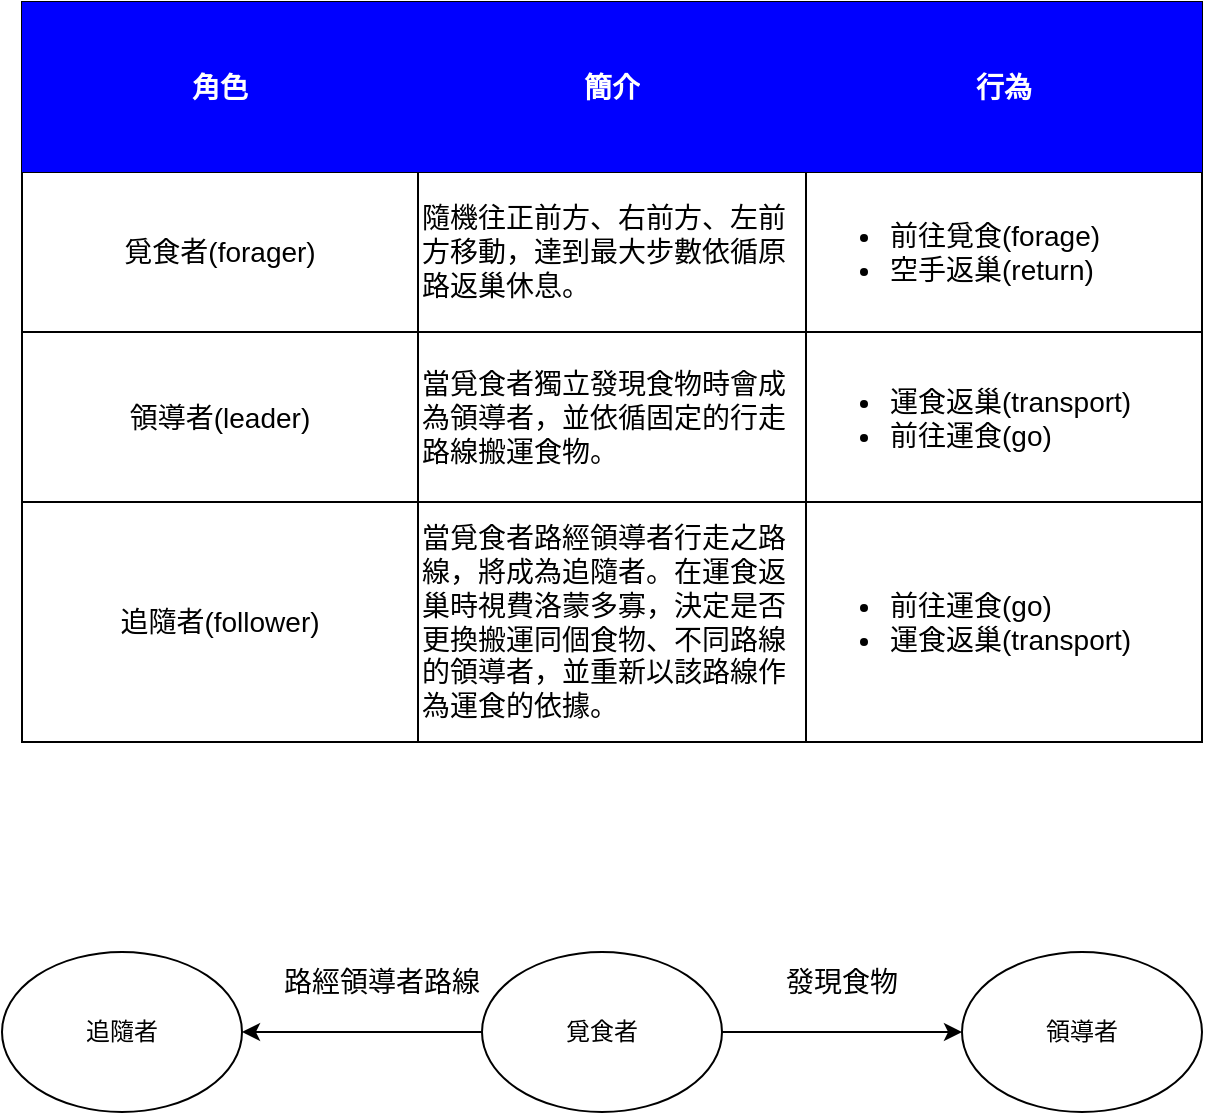 <mxfile version="14.4.2" type="github" pages="5">
  <diagram id="veXmVFWgiMTowc5cXmQX" name="角色功能">
    <mxGraphModel dx="1092" dy="548" grid="1" gridSize="10" guides="1" tooltips="1" connect="1" arrows="1" fold="1" page="1" pageScale="1" pageWidth="827" pageHeight="1169" math="0" shadow="0">
      <root>
        <mxCell id="Ft1Zc83g8I4aKhNgwSPR-0" />
        <mxCell id="Ft1Zc83g8I4aKhNgwSPR-1" parent="Ft1Zc83g8I4aKhNgwSPR-0" />
        <mxCell id="Ft1Zc83g8I4aKhNgwSPR-3" value="" style="shape=table;html=1;whiteSpace=wrap;startSize=0;container=1;collapsible=0;childLayout=tableLayout;fontSize=14;" parent="Ft1Zc83g8I4aKhNgwSPR-1" vertex="1">
          <mxGeometry x="110" y="110" width="590" height="370" as="geometry" />
        </mxCell>
        <mxCell id="Ft1Zc83g8I4aKhNgwSPR-4" value="" style="shape=partialRectangle;html=1;whiteSpace=wrap;collapsible=0;dropTarget=0;pointerEvents=0;fillColor=none;top=0;left=0;bottom=0;right=0;points=[[0,0.5],[1,0.5]];portConstraint=eastwest;" parent="Ft1Zc83g8I4aKhNgwSPR-3" vertex="1">
          <mxGeometry width="590" height="85" as="geometry" />
        </mxCell>
        <mxCell id="Ft1Zc83g8I4aKhNgwSPR-5" value="角色" style="shape=partialRectangle;html=1;whiteSpace=wrap;connectable=0;overflow=hidden;top=0;left=0;bottom=0;right=0;labelBackgroundColor=#0000FF;strokeColor=#001DBC;fontColor=#ffffff;fillColor=#0000FF;fontSize=14;fontStyle=1" parent="Ft1Zc83g8I4aKhNgwSPR-4" vertex="1">
          <mxGeometry width="198" height="85" as="geometry" />
        </mxCell>
        <mxCell id="Ft1Zc83g8I4aKhNgwSPR-6" value="簡介" style="shape=partialRectangle;html=1;whiteSpace=wrap;connectable=0;overflow=hidden;top=0;left=0;bottom=0;right=0;labelBackgroundColor=#0000FF;strokeColor=#001DBC;fontColor=#ffffff;fillColor=#0000FF;fontSize=14;fontStyle=1" parent="Ft1Zc83g8I4aKhNgwSPR-4" vertex="1">
          <mxGeometry x="198" width="194" height="85" as="geometry" />
        </mxCell>
        <mxCell id="Ft1Zc83g8I4aKhNgwSPR-7" value="行為" style="shape=partialRectangle;html=1;whiteSpace=wrap;connectable=0;overflow=hidden;top=0;left=0;bottom=0;right=0;labelBackgroundColor=#0000FF;strokeColor=#001DBC;fontColor=#ffffff;fillColor=#0000FF;fontSize=14;fontStyle=1" parent="Ft1Zc83g8I4aKhNgwSPR-4" vertex="1">
          <mxGeometry x="392" width="198" height="85" as="geometry" />
        </mxCell>
        <mxCell id="Ft1Zc83g8I4aKhNgwSPR-8" value="" style="shape=partialRectangle;html=1;whiteSpace=wrap;collapsible=0;dropTarget=0;pointerEvents=0;fillColor=none;top=0;left=0;bottom=0;right=0;points=[[0,0.5],[1,0.5]];portConstraint=eastwest;" parent="Ft1Zc83g8I4aKhNgwSPR-3" vertex="1">
          <mxGeometry y="85" width="590" height="80" as="geometry" />
        </mxCell>
        <mxCell id="Ft1Zc83g8I4aKhNgwSPR-9" value="覓食者(forager)" style="shape=partialRectangle;html=1;whiteSpace=wrap;connectable=0;overflow=hidden;fillColor=none;top=0;left=0;bottom=0;right=0;fontSize=14;" parent="Ft1Zc83g8I4aKhNgwSPR-8" vertex="1">
          <mxGeometry width="198" height="80" as="geometry" />
        </mxCell>
        <mxCell id="Ft1Zc83g8I4aKhNgwSPR-10" value="&lt;span style=&quot;font-size: 14px&quot;&gt;隨機往正前方、右前方、左前方移動，達到最大步數依循原路返巢休息。&lt;/span&gt;" style="shape=partialRectangle;html=1;whiteSpace=wrap;connectable=0;overflow=hidden;fillColor=none;top=0;left=0;bottom=0;right=0;align=left;fontSize=14;" parent="Ft1Zc83g8I4aKhNgwSPR-8" vertex="1">
          <mxGeometry x="198" width="194" height="80" as="geometry" />
        </mxCell>
        <mxCell id="Ft1Zc83g8I4aKhNgwSPR-11" value="&lt;ul style=&quot;font-size: 14px&quot;&gt;&lt;li style=&quot;font-size: 14px&quot;&gt;前往覓食(forage)&lt;/li&gt;&lt;li style=&quot;font-size: 14px&quot;&gt;空手返巢(return)&lt;/li&gt;&lt;/ul&gt;" style="shape=partialRectangle;html=1;whiteSpace=wrap;connectable=0;overflow=hidden;fillColor=none;top=0;left=0;bottom=0;right=0;align=left;fontSize=14;" parent="Ft1Zc83g8I4aKhNgwSPR-8" vertex="1">
          <mxGeometry x="392" width="198" height="80" as="geometry" />
        </mxCell>
        <mxCell id="Ft1Zc83g8I4aKhNgwSPR-12" value="" style="shape=partialRectangle;html=1;whiteSpace=wrap;collapsible=0;dropTarget=0;pointerEvents=0;fillColor=none;top=0;left=0;bottom=0;right=0;points=[[0,0.5],[1,0.5]];portConstraint=eastwest;" parent="Ft1Zc83g8I4aKhNgwSPR-3" vertex="1">
          <mxGeometry y="165" width="590" height="85" as="geometry" />
        </mxCell>
        <mxCell id="Ft1Zc83g8I4aKhNgwSPR-13" value="領導者(leader)" style="shape=partialRectangle;html=1;whiteSpace=wrap;connectable=0;overflow=hidden;fillColor=none;top=0;left=0;bottom=0;right=0;fontSize=14;" parent="Ft1Zc83g8I4aKhNgwSPR-12" vertex="1">
          <mxGeometry width="198" height="85" as="geometry" />
        </mxCell>
        <mxCell id="Ft1Zc83g8I4aKhNgwSPR-14" value="當覓食者獨立發現食物時會成為領導者，並依循固定的行走路線搬運食物。" style="shape=partialRectangle;html=1;whiteSpace=wrap;connectable=0;overflow=hidden;fillColor=none;top=0;left=0;bottom=0;right=0;align=left;fontSize=14;" parent="Ft1Zc83g8I4aKhNgwSPR-12" vertex="1">
          <mxGeometry x="198" width="194" height="85" as="geometry" />
        </mxCell>
        <mxCell id="Ft1Zc83g8I4aKhNgwSPR-15" value="&lt;ul style=&quot;font-size: 14px&quot;&gt;&lt;li style=&quot;font-size: 14px&quot;&gt;運食返巢(transport)&lt;/li&gt;&lt;li style=&quot;font-size: 14px&quot;&gt;前往運食(go)&lt;/li&gt;&lt;/ul&gt;" style="shape=partialRectangle;html=1;whiteSpace=wrap;connectable=0;overflow=hidden;fillColor=none;top=0;left=0;bottom=0;right=0;align=left;fontSize=14;" parent="Ft1Zc83g8I4aKhNgwSPR-12" vertex="1">
          <mxGeometry x="392" width="198" height="85" as="geometry" />
        </mxCell>
        <mxCell id="Ft1Zc83g8I4aKhNgwSPR-16" value="" style="shape=partialRectangle;html=1;whiteSpace=wrap;collapsible=0;dropTarget=0;pointerEvents=0;fillColor=none;top=0;left=0;bottom=0;right=0;points=[[0,0.5],[1,0.5]];portConstraint=eastwest;" parent="Ft1Zc83g8I4aKhNgwSPR-3" vertex="1">
          <mxGeometry y="250" width="590" height="120" as="geometry" />
        </mxCell>
        <mxCell id="Ft1Zc83g8I4aKhNgwSPR-17" value="追隨者(follower)" style="shape=partialRectangle;html=1;whiteSpace=wrap;connectable=0;overflow=hidden;fillColor=none;top=0;left=0;bottom=0;right=0;fontSize=14;" parent="Ft1Zc83g8I4aKhNgwSPR-16" vertex="1">
          <mxGeometry width="198" height="120" as="geometry" />
        </mxCell>
        <mxCell id="Ft1Zc83g8I4aKhNgwSPR-18" value="當覓食者路經領導者行走之路線，將成為追隨者。在運食返巢時視費洛蒙多寡，決定是否更換搬運同個食物、不同路線的領導者，並重新以該路線作為運食的依據。" style="shape=partialRectangle;html=1;whiteSpace=wrap;connectable=0;overflow=hidden;fillColor=none;top=0;left=0;bottom=0;right=0;fontSize=14;align=left;" parent="Ft1Zc83g8I4aKhNgwSPR-16" vertex="1">
          <mxGeometry x="198" width="194" height="120" as="geometry" />
        </mxCell>
        <mxCell id="Ft1Zc83g8I4aKhNgwSPR-19" value="&lt;ul style=&quot;font-size: 14px&quot;&gt;&lt;li style=&quot;font-size: 14px&quot;&gt;前往運食(go)&lt;/li&gt;&lt;li style=&quot;font-size: 14px&quot;&gt;運食返巢(transport)&lt;/li&gt;&lt;/ul&gt;" style="shape=partialRectangle;html=1;whiteSpace=wrap;connectable=0;overflow=hidden;fillColor=none;top=0;left=0;bottom=0;right=0;align=left;fontSize=14;" parent="Ft1Zc83g8I4aKhNgwSPR-16" vertex="1">
          <mxGeometry x="392" width="198" height="120" as="geometry" />
        </mxCell>
        <mxCell id="AYD5uBsBVKt-kKXluF0k-6" style="edgeStyle=orthogonalEdgeStyle;rounded=0;orthogonalLoop=1;jettySize=auto;html=1;entryX=0;entryY=0.5;entryDx=0;entryDy=0;" parent="Ft1Zc83g8I4aKhNgwSPR-1" source="AYD5uBsBVKt-kKXluF0k-0" target="AYD5uBsBVKt-kKXluF0k-1" edge="1">
          <mxGeometry relative="1" as="geometry" />
        </mxCell>
        <mxCell id="AYD5uBsBVKt-kKXluF0k-7" style="edgeStyle=orthogonalEdgeStyle;rounded=0;orthogonalLoop=1;jettySize=auto;html=1;entryX=1;entryY=0.5;entryDx=0;entryDy=0;" parent="Ft1Zc83g8I4aKhNgwSPR-1" source="AYD5uBsBVKt-kKXluF0k-0" target="AYD5uBsBVKt-kKXluF0k-3" edge="1">
          <mxGeometry relative="1" as="geometry" />
        </mxCell>
        <mxCell id="AYD5uBsBVKt-kKXluF0k-0" value="覓食者" style="ellipse;whiteSpace=wrap;html=1;" parent="Ft1Zc83g8I4aKhNgwSPR-1" vertex="1">
          <mxGeometry x="340" y="585" width="120" height="80" as="geometry" />
        </mxCell>
        <mxCell id="AYD5uBsBVKt-kKXluF0k-1" value="領導者" style="ellipse;whiteSpace=wrap;html=1;" parent="Ft1Zc83g8I4aKhNgwSPR-1" vertex="1">
          <mxGeometry x="580" y="585" width="120" height="80" as="geometry" />
        </mxCell>
        <mxCell id="AYD5uBsBVKt-kKXluF0k-3" value="追隨者" style="ellipse;whiteSpace=wrap;html=1;" parent="Ft1Zc83g8I4aKhNgwSPR-1" vertex="1">
          <mxGeometry x="100" y="585" width="120" height="80" as="geometry" />
        </mxCell>
        <mxCell id="AYD5uBsBVKt-kKXluF0k-8" value="路經領導者路線" style="text;html=1;strokeColor=none;fillColor=none;align=center;verticalAlign=middle;whiteSpace=wrap;rounded=0;fontSize=14;" parent="Ft1Zc83g8I4aKhNgwSPR-1" vertex="1">
          <mxGeometry x="240" y="595" width="100" height="10" as="geometry" />
        </mxCell>
        <mxCell id="AYD5uBsBVKt-kKXluF0k-9" value="發現食物" style="text;html=1;strokeColor=none;fillColor=none;align=center;verticalAlign=middle;whiteSpace=wrap;rounded=0;fontSize=14;" parent="Ft1Zc83g8I4aKhNgwSPR-1" vertex="1">
          <mxGeometry x="470" y="595" width="100" height="10" as="geometry" />
        </mxCell>
      </root>
    </mxGraphModel>
  </diagram>
  <diagram id="YyHrE5DsL-xGlaKrcODO" name="移動規則 Ver.1">
    <mxGraphModel dx="1285" dy="645" grid="1" gridSize="10" guides="1" tooltips="1" connect="1" arrows="1" fold="1" page="1" pageScale="1" pageWidth="1169" pageHeight="827" math="0" shadow="0">
      <root>
        <mxCell id="e6-5AlToE3GWrAjFxom6-0" />
        <mxCell id="e6-5AlToE3GWrAjFxom6-1" parent="e6-5AlToE3GWrAjFxom6-0" />
        <mxCell id="lK7JsbOiQ2ySp4HmNh5x-2" value="" style="edgeStyle=orthogonalEdgeStyle;rounded=0;orthogonalLoop=1;jettySize=auto;html=1;shadow=0;labelBackgroundColor=none;endArrow=block;endFill=0;endSize=8;strokeWidth=1;fontSize=13;align=left;exitX=0.5;exitY=1;exitDx=0;exitDy=0;" parent="e6-5AlToE3GWrAjFxom6-1" source="XZ_Q9rcmCQgqoaimkRMn-0" target="lK7JsbOiQ2ySp4HmNh5x-1" edge="1">
          <mxGeometry relative="1" as="geometry" />
        </mxCell>
        <mxCell id="LKYx5Yq_qKN5qzXWiNuF-59" style="edgeStyle=orthogonalEdgeStyle;rounded=0;orthogonalLoop=1;jettySize=auto;html=1;shadow=0;labelBackgroundColor=none;endArrow=block;endFill=0;endSize=8;strokeWidth=1;fontSize=14;fontColor=#0F37FF;align=right;exitX=0.442;exitY=0.983;exitDx=0;exitDy=0;exitPerimeter=0;entryX=0.5;entryY=0;entryDx=0;entryDy=0;" parent="e6-5AlToE3GWrAjFxom6-1" source="XZ_Q9rcmCQgqoaimkRMn-0" target="LKYx5Yq_qKN5qzXWiNuF-58" edge="1">
          <mxGeometry relative="1" as="geometry">
            <Array as="points">
              <mxPoint x="640" y="69" />
              <mxPoint x="640" y="100" />
              <mxPoint x="1120" y="100" />
            </Array>
          </mxGeometry>
        </mxCell>
        <mxCell id="XZ_Q9rcmCQgqoaimkRMn-0" value="角色" style="whiteSpace=wrap;html=1;rounded=1;shadow=0;strokeWidth=1;glass=0;fontSize=13;" parent="e6-5AlToE3GWrAjFxom6-1" vertex="1">
          <mxGeometry x="580" y="10" width="120" height="60" as="geometry" />
        </mxCell>
        <mxCell id="XZ_Q9rcmCQgqoaimkRMn-1" value="覓食者" style="rhombus;whiteSpace=wrap;html=1;rounded=1;shadow=0;strokeWidth=1;glass=0;fontSize=13;" parent="e6-5AlToE3GWrAjFxom6-1" vertex="1">
          <mxGeometry x="380" y="129" width="80" height="80" as="geometry" />
        </mxCell>
        <mxCell id="8Gio5fNEHYBw2QR1s_1J-17" value="" style="edgeStyle=orthogonalEdgeStyle;rounded=0;orthogonalLoop=1;jettySize=auto;html=1;shadow=0;labelBackgroundColor=none;endArrow=block;endFill=0;endSize=8;strokeWidth=1;fontSize=13;align=left;" parent="e6-5AlToE3GWrAjFxom6-1" source="XZ_Q9rcmCQgqoaimkRMn-2" target="F1GLefQHkI6OfKnNPMdR-1" edge="1">
          <mxGeometry relative="1" as="geometry" />
        </mxCell>
        <mxCell id="LKYx5Yq_qKN5qzXWiNuF-12" style="edgeStyle=orthogonalEdgeStyle;rounded=0;orthogonalLoop=1;jettySize=auto;html=1;shadow=0;labelBackgroundColor=none;endArrow=block;endFill=0;endSize=8;strokeWidth=1;fontSize=13;align=right;" parent="e6-5AlToE3GWrAjFxom6-1" source="XZ_Q9rcmCQgqoaimkRMn-2" target="LKYx5Yq_qKN5qzXWiNuF-11" edge="1">
          <mxGeometry relative="1" as="geometry" />
        </mxCell>
        <mxCell id="XZ_Q9rcmCQgqoaimkRMn-2" value="行為" style="rhombus;whiteSpace=wrap;html=1;rounded=1;shadow=0;strokeWidth=1;glass=0;fontSize=13;" parent="e6-5AlToE3GWrAjFxom6-1" vertex="1">
          <mxGeometry x="380" y="239" width="80" height="80" as="geometry" />
        </mxCell>
        <mxCell id="Ut6CWFajYszcuSlrTqbw-0" style="edgeStyle=orthogonalEdgeStyle;rounded=0;orthogonalLoop=1;jettySize=auto;html=1;shadow=0;labelBackgroundColor=none;endArrow=block;endFill=0;endSize=8;strokeWidth=1;align=left;fontSize=13;" parent="e6-5AlToE3GWrAjFxom6-1" edge="1">
          <mxGeometry relative="1" as="geometry">
            <Array as="points">
              <mxPoint x="640" y="100" />
              <mxPoint x="420" y="100" />
            </Array>
            <mxPoint x="640" y="70" as="sourcePoint" />
            <mxPoint x="420" y="129" as="targetPoint" />
          </mxGeometry>
        </mxCell>
        <mxCell id="Ut6CWFajYszcuSlrTqbw-1" value="Yes" style="edgeStyle=orthogonalEdgeStyle;rounded=0;orthogonalLoop=1;jettySize=auto;html=1;shadow=0;labelBackgroundColor=none;endArrow=block;endFill=0;endSize=8;strokeWidth=1;align=right;fontSize=13;" parent="e6-5AlToE3GWrAjFxom6-1" edge="1">
          <mxGeometry x="0.4" y="30" relative="1" as="geometry">
            <mxPoint as="offset" />
            <mxPoint x="420" y="209" as="sourcePoint" />
            <mxPoint x="420" y="239" as="targetPoint" />
          </mxGeometry>
        </mxCell>
        <mxCell id="LKYx5Yq_qKN5qzXWiNuF-15" value="" style="edgeStyle=orthogonalEdgeStyle;rounded=0;orthogonalLoop=1;jettySize=auto;html=1;shadow=0;labelBackgroundColor=none;endArrow=block;endFill=0;endSize=8;strokeWidth=1;fontSize=13;align=right;" parent="e6-5AlToE3GWrAjFxom6-1" source="F1GLefQHkI6OfKnNPMdR-1" target="oJ0ddHMDdCS9o8LI3TZ5-1" edge="1">
          <mxGeometry relative="1" as="geometry" />
        </mxCell>
        <mxCell id="F1GLefQHkI6OfKnNPMdR-1" value="隨機往前移動一步" style="whiteSpace=wrap;html=1;rounded=1;shadow=0;strokeWidth=1;glass=0;fontSize=13;" parent="e6-5AlToE3GWrAjFxom6-1" vertex="1">
          <mxGeometry x="360" y="360" width="120" height="60" as="geometry" />
        </mxCell>
        <mxCell id="F1GLefQHkI6OfKnNPMdR-2" value="前往覓食" style="text;html=1;strokeColor=none;fillColor=none;align=center;verticalAlign=middle;whiteSpace=wrap;rounded=0;fontColor=#000000;fontSize=13;" parent="e6-5AlToE3GWrAjFxom6-1" vertex="1">
          <mxGeometry x="420" y="330" width="60" height="20" as="geometry" />
        </mxCell>
        <mxCell id="oJ0ddHMDdCS9o8LI3TZ5-0" value="" style="edgeStyle=orthogonalEdgeStyle;rounded=0;orthogonalLoop=1;jettySize=auto;html=1;shadow=0;labelBackgroundColor=none;endArrow=block;endFill=0;endSize=8;strokeWidth=1;align=left;fontSize=13;entryX=0.5;entryY=0;entryDx=0;entryDy=0;" parent="e6-5AlToE3GWrAjFxom6-1" source="oJ0ddHMDdCS9o8LI3TZ5-1" target="J-so1B9bNraEZ4jYTsED-0" edge="1">
          <mxGeometry relative="1" as="geometry">
            <mxPoint x="420" y="591" as="targetPoint" />
          </mxGeometry>
        </mxCell>
        <mxCell id="oJ0ddHMDdCS9o8LI3TZ5-1" value="抵達食物" style="rhombus;whiteSpace=wrap;html=1;rounded=1;shadow=0;strokeWidth=1;glass=0;arcSize=35;fontSize=13;" parent="e6-5AlToE3GWrAjFxom6-1" vertex="1">
          <mxGeometry x="380" y="471" width="80" height="80" as="geometry" />
        </mxCell>
        <mxCell id="oJ0ddHMDdCS9o8LI3TZ5-2" value="Yes" style="text;html=1;strokeColor=none;fillColor=none;align=center;verticalAlign=middle;whiteSpace=wrap;rounded=0;fontColor=#000000;fontSize=13;" parent="e6-5AlToE3GWrAjFxom6-1" vertex="1">
          <mxGeometry x="420" y="551" width="40" height="20" as="geometry" />
        </mxCell>
        <mxCell id="J-so1B9bNraEZ4jYTsED-0" value="採集食物&lt;br&gt;角色 = 領導者&lt;br style=&quot;font-size: 13px&quot;&gt;行為 = 運食返巢" style="whiteSpace=wrap;html=1;rounded=1;shadow=0;strokeWidth=1;glass=0;fontSize=13;arcSize=22;" parent="e6-5AlToE3GWrAjFxom6-1" vertex="1">
          <mxGeometry x="360" y="591" width="120" height="60" as="geometry" />
        </mxCell>
        <mxCell id="8Gio5fNEHYBw2QR1s_1J-12" value="" style="edgeStyle=orthogonalEdgeStyle;rounded=0;orthogonalLoop=1;jettySize=auto;html=1;shadow=0;labelBackgroundColor=none;endArrow=block;endFill=0;endSize=8;strokeWidth=1;fontSize=13;align=left;entryX=0.5;entryY=0;entryDx=0;entryDy=0;" parent="e6-5AlToE3GWrAjFxom6-1" source="ny1AG7sp7vvqe6_ABWWL-0" target="8Gio5fNEHYBw2QR1s_1J-13" edge="1">
          <mxGeometry relative="1" as="geometry">
            <mxPoint x="280" y="650" as="targetPoint" />
          </mxGeometry>
        </mxCell>
        <mxCell id="8Gio5fNEHYBw2QR1s_1J-19" value="" style="edgeStyle=orthogonalEdgeStyle;rounded=0;orthogonalLoop=1;jettySize=auto;html=1;shadow=0;labelBackgroundColor=none;endArrow=block;endFill=0;endSize=8;strokeWidth=1;fontSize=13;align=left;" parent="e6-5AlToE3GWrAjFxom6-1" source="ny1AG7sp7vvqe6_ABWWL-0" target="8Gio5fNEHYBw2QR1s_1J-18" edge="1">
          <mxGeometry relative="1" as="geometry" />
        </mxCell>
        <mxCell id="ny1AG7sp7vvqe6_ABWWL-0" value="嗅到氣味" style="rhombus;whiteSpace=wrap;html=1;rounded=1;shadow=0;strokeWidth=1;glass=0;arcSize=35;fontSize=13;" parent="e6-5AlToE3GWrAjFxom6-1" vertex="1">
          <mxGeometry x="230" y="471" width="80" height="80" as="geometry" />
        </mxCell>
        <mxCell id="ny1AG7sp7vvqe6_ABWWL-1" value="No" style="text;html=1;strokeColor=none;fillColor=none;align=center;verticalAlign=middle;whiteSpace=wrap;rounded=0;fontColor=#000000;fontSize=13;" parent="e6-5AlToE3GWrAjFxom6-1" vertex="1">
          <mxGeometry x="330" y="511" width="40" height="20" as="geometry" />
        </mxCell>
        <mxCell id="3e5UWC8aljfjuH1qbXrp-0" value="" style="edgeStyle=orthogonalEdgeStyle;rounded=0;orthogonalLoop=1;jettySize=auto;html=1;shadow=0;labelBackgroundColor=none;endArrow=block;endFill=0;endSize=8;strokeWidth=1;align=left;fontSize=13;" parent="e6-5AlToE3GWrAjFxom6-1" edge="1">
          <mxGeometry relative="1" as="geometry">
            <mxPoint x="380" y="511" as="sourcePoint" />
            <mxPoint x="310" y="511" as="targetPoint" />
          </mxGeometry>
        </mxCell>
        <mxCell id="8Gio5fNEHYBw2QR1s_1J-13" value="角色 = 追隨者&lt;br&gt;行為 = 前往運食" style="whiteSpace=wrap;html=1;rounded=1;shadow=0;strokeWidth=1;glass=0;fontSize=13;" parent="e6-5AlToE3GWrAjFxom6-1" vertex="1">
          <mxGeometry x="210" y="591" width="120" height="60" as="geometry" />
        </mxCell>
        <mxCell id="8Gio5fNEHYBw2QR1s_1J-16" value="Yes" style="text;html=1;strokeColor=none;fillColor=none;align=center;verticalAlign=middle;whiteSpace=wrap;rounded=0;fontColor=#000000;fontSize=13;" parent="e6-5AlToE3GWrAjFxom6-1" vertex="1">
          <mxGeometry x="280" y="560" width="40" height="20" as="geometry" />
        </mxCell>
        <mxCell id="Psq5TwifJkmShZmUbN6R-4" value="" style="edgeStyle=orthogonalEdgeStyle;rounded=0;orthogonalLoop=1;jettySize=auto;html=1;shadow=0;labelBackgroundColor=none;endArrow=block;endFill=0;endSize=8;strokeWidth=1;fontSize=13;align=left;" parent="e6-5AlToE3GWrAjFxom6-1" source="8Gio5fNEHYBw2QR1s_1J-18" target="Psq5TwifJkmShZmUbN6R-3" edge="1">
          <mxGeometry relative="1" as="geometry" />
        </mxCell>
        <mxCell id="8Gio5fNEHYBw2QR1s_1J-18" value="達到上限步數" style="rhombus;whiteSpace=wrap;html=1;rounded=1;shadow=0;fontSize=13;strokeWidth=1;glass=0;arcSize=35;" parent="e6-5AlToE3GWrAjFxom6-1" vertex="1">
          <mxGeometry x="70" y="471" width="80" height="80" as="geometry" />
        </mxCell>
        <mxCell id="Psq5TwifJkmShZmUbN6R-0" value="No" style="text;html=1;strokeColor=none;fillColor=none;align=center;verticalAlign=middle;whiteSpace=wrap;rounded=0;fontColor=#000000;fontSize=13;" parent="e6-5AlToE3GWrAjFxom6-1" vertex="1">
          <mxGeometry x="170" y="480" width="40" height="20" as="geometry" />
        </mxCell>
        <mxCell id="Psq5TwifJkmShZmUbN6R-3" value="行為 = 空手返巢" style="whiteSpace=wrap;html=1;rounded=1;shadow=0;strokeWidth=1;glass=0;fontSize=13;" parent="e6-5AlToE3GWrAjFxom6-1" vertex="1">
          <mxGeometry x="50" y="591" width="120" height="60" as="geometry" />
        </mxCell>
        <mxCell id="lK7JsbOiQ2ySp4HmNh5x-0" value="Yes" style="text;html=1;strokeColor=none;fillColor=none;align=center;verticalAlign=middle;whiteSpace=wrap;rounded=0;fontColor=#000000;fontSize=13;" parent="e6-5AlToE3GWrAjFxom6-1" vertex="1">
          <mxGeometry x="130" y="551" width="40" height="20" as="geometry" />
        </mxCell>
        <mxCell id="lK7JsbOiQ2ySp4HmNh5x-6" value="Yes" style="edgeStyle=orthogonalEdgeStyle;rounded=0;orthogonalLoop=1;jettySize=auto;html=1;shadow=0;labelBackgroundColor=none;endArrow=block;endFill=0;endSize=8;strokeWidth=1;fontSize=13;align=right;spacingLeft=0;" parent="e6-5AlToE3GWrAjFxom6-1" edge="1">
          <mxGeometry x="0.4" y="35" relative="1" as="geometry">
            <mxPoint x="820" y="204.5" as="sourcePoint" />
            <mxPoint x="820" y="234.5" as="targetPoint" />
            <mxPoint as="offset" />
          </mxGeometry>
        </mxCell>
        <mxCell id="lK7JsbOiQ2ySp4HmNh5x-1" value="領導者" style="rhombus;whiteSpace=wrap;html=1;rounded=1;shadow=0;strokeWidth=1;glass=0;fontSize=13;" parent="e6-5AlToE3GWrAjFxom6-1" vertex="1">
          <mxGeometry x="780" y="129" width="80" height="80" as="geometry" />
        </mxCell>
        <mxCell id="hymYCqf2DYKgHM0CP8rp-1" value="" style="edgeStyle=orthogonalEdgeStyle;rounded=0;orthogonalLoop=1;jettySize=auto;html=1;shadow=0;labelBackgroundColor=none;endArrow=block;endFill=0;endSize=8;strokeWidth=1;fontSize=13;align=right;" parent="e6-5AlToE3GWrAjFxom6-1" source="lK7JsbOiQ2ySp4HmNh5x-3" target="hymYCqf2DYKgHM0CP8rp-0" edge="1">
          <mxGeometry relative="1" as="geometry" />
        </mxCell>
        <mxCell id="LKYx5Yq_qKN5qzXWiNuF-48" style="edgeStyle=orthogonalEdgeStyle;rounded=0;orthogonalLoop=1;jettySize=auto;html=1;entryX=0.5;entryY=0;entryDx=0;entryDy=0;shadow=0;labelBackgroundColor=none;endArrow=block;endFill=0;endSize=8;strokeWidth=1;fontSize=13;align=right;" parent="e6-5AlToE3GWrAjFxom6-1" source="lK7JsbOiQ2ySp4HmNh5x-3" target="LKYx5Yq_qKN5qzXWiNuF-47" edge="1">
          <mxGeometry relative="1" as="geometry" />
        </mxCell>
        <mxCell id="lK7JsbOiQ2ySp4HmNh5x-3" value="行為" style="rhombus;whiteSpace=wrap;html=1;rounded=1;shadow=0;strokeWidth=1;glass=0;fontSize=13;" parent="e6-5AlToE3GWrAjFxom6-1" vertex="1">
          <mxGeometry x="780" y="234.5" width="80" height="80" as="geometry" />
        </mxCell>
        <mxCell id="LKYx5Yq_qKN5qzXWiNuF-43" value="" style="edgeStyle=orthogonalEdgeStyle;rounded=0;orthogonalLoop=1;jettySize=auto;html=1;shadow=0;labelBackgroundColor=none;endArrow=block;endFill=0;endSize=8;strokeWidth=1;fontSize=13;align=right;" parent="e6-5AlToE3GWrAjFxom6-1" source="hymYCqf2DYKgHM0CP8rp-0" target="LKYx5Yq_qKN5qzXWiNuF-41" edge="1">
          <mxGeometry relative="1" as="geometry" />
        </mxCell>
        <mxCell id="hymYCqf2DYKgHM0CP8rp-0" value="往巢穴移動一步&lt;br style=&quot;font-size: 13px;&quot;&gt;並&lt;font color=&quot;#ff0000&quot; style=&quot;font-size: 13px;&quot;&gt;增添&lt;/font&gt;費洛蒙" style="whiteSpace=wrap;html=1;rounded=1;shadow=0;strokeWidth=1;glass=0;fontSize=13;" parent="e6-5AlToE3GWrAjFxom6-1" vertex="1">
          <mxGeometry x="760" y="355.5" width="120" height="60" as="geometry" />
        </mxCell>
        <mxCell id="VDN-kF3e2G0UEtOCqDv0-0" value="運食返巢" style="text;html=1;strokeColor=none;fillColor=none;align=center;verticalAlign=middle;whiteSpace=wrap;rounded=0;fontColor=#000000;fontSize=13;" parent="e6-5AlToE3GWrAjFxom6-1" vertex="1">
          <mxGeometry x="835" y="325.5" width="60" height="20" as="geometry" />
        </mxCell>
        <mxCell id="LKYx5Yq_qKN5qzXWiNuF-10" value="視空食為障礙物" style="html=1;verticalLabelPosition=middle;align=center;labelBackgroundColor=#ffffff;verticalAlign=middle;strokeWidth=2;strokeColor=#0080F0;shadow=0;dashed=0;shape=mxgraph.ios7.icons.message;fontSize=13;labelPosition=center;" parent="e6-5AlToE3GWrAjFxom6-1" vertex="1">
          <mxGeometry x="237.5" y="310.5" width="125" height="50" as="geometry" />
        </mxCell>
        <mxCell id="LKYx5Yq_qKN5qzXWiNuF-16" value="" style="edgeStyle=orthogonalEdgeStyle;rounded=0;orthogonalLoop=1;jettySize=auto;html=1;shadow=0;labelBackgroundColor=none;endArrow=block;endFill=0;endSize=8;strokeWidth=1;fontSize=13;align=right;entryX=0.5;entryY=0;entryDx=0;entryDy=0;" parent="e6-5AlToE3GWrAjFxom6-1" source="LKYx5Yq_qKN5qzXWiNuF-11" target="LKYx5Yq_qKN5qzXWiNuF-18" edge="1">
          <mxGeometry relative="1" as="geometry">
            <mxPoint x="550" y="471" as="targetPoint" />
          </mxGeometry>
        </mxCell>
        <mxCell id="LKYx5Yq_qKN5qzXWiNuF-11" value="往巢穴移動一步" style="whiteSpace=wrap;html=1;rounded=1;shadow=0;strokeWidth=1;glass=0;fontSize=13;" parent="e6-5AlToE3GWrAjFxom6-1" vertex="1">
          <mxGeometry x="490" y="360" width="120" height="60" as="geometry" />
        </mxCell>
        <mxCell id="LKYx5Yq_qKN5qzXWiNuF-13" value="空手返巢" style="text;html=1;strokeColor=none;fillColor=none;align=center;verticalAlign=middle;whiteSpace=wrap;rounded=0;fontColor=#000000;fontSize=13;" parent="e6-5AlToE3GWrAjFxom6-1" vertex="1">
          <mxGeometry x="460" y="260" width="70" height="20" as="geometry" />
        </mxCell>
        <mxCell id="LKYx5Yq_qKN5qzXWiNuF-22" value="" style="edgeStyle=orthogonalEdgeStyle;rounded=0;orthogonalLoop=1;jettySize=auto;html=1;shadow=0;labelBackgroundColor=none;endArrow=block;endFill=0;endSize=8;strokeWidth=1;fontSize=13;align=right;" parent="e6-5AlToE3GWrAjFxom6-1" source="LKYx5Yq_qKN5qzXWiNuF-18" target="LKYx5Yq_qKN5qzXWiNuF-21" edge="1">
          <mxGeometry relative="1" as="geometry" />
        </mxCell>
        <mxCell id="LKYx5Yq_qKN5qzXWiNuF-24" value="" style="edgeStyle=orthogonalEdgeStyle;rounded=0;orthogonalLoop=1;jettySize=auto;html=1;shadow=0;labelBackgroundColor=none;endArrow=block;endFill=0;endSize=8;strokeWidth=1;fontSize=13;align=right;" parent="e6-5AlToE3GWrAjFxom6-1" source="LKYx5Yq_qKN5qzXWiNuF-18" target="LKYx5Yq_qKN5qzXWiNuF-23" edge="1">
          <mxGeometry relative="1" as="geometry" />
        </mxCell>
        <mxCell id="LKYx5Yq_qKN5qzXWiNuF-18" value="嗅到氣味" style="rhombus;whiteSpace=wrap;html=1;rounded=1;shadow=0;strokeWidth=1;glass=0;arcSize=35;fontSize=13;" parent="e6-5AlToE3GWrAjFxom6-1" vertex="1">
          <mxGeometry x="510" y="471" width="80" height="80" as="geometry" />
        </mxCell>
        <mxCell id="LKYx5Yq_qKN5qzXWiNuF-20" value="Yes" style="text;html=1;strokeColor=none;fillColor=none;align=center;verticalAlign=middle;whiteSpace=wrap;rounded=0;fontColor=#000000;fontSize=13;" parent="e6-5AlToE3GWrAjFxom6-1" vertex="1">
          <mxGeometry x="560" y="555.5" width="40" height="20" as="geometry" />
        </mxCell>
        <mxCell id="LKYx5Yq_qKN5qzXWiNuF-21" value="角色 = 追隨者&lt;br&gt;行為 = 前往運食" style="whiteSpace=wrap;html=1;rounded=1;shadow=0;strokeWidth=1;glass=0;fontSize=13;" parent="e6-5AlToE3GWrAjFxom6-1" vertex="1">
          <mxGeometry x="490" y="591" width="120" height="60" as="geometry" />
        </mxCell>
        <mxCell id="LKYx5Yq_qKN5qzXWiNuF-28" value="" style="edgeStyle=orthogonalEdgeStyle;rounded=0;orthogonalLoop=1;jettySize=auto;html=1;shadow=0;labelBackgroundColor=none;endArrow=block;endFill=0;endSize=8;strokeWidth=1;fontSize=13;align=right;" parent="e6-5AlToE3GWrAjFxom6-1" source="LKYx5Yq_qKN5qzXWiNuF-23" target="LKYx5Yq_qKN5qzXWiNuF-27" edge="1">
          <mxGeometry relative="1" as="geometry" />
        </mxCell>
        <mxCell id="LKYx5Yq_qKN5qzXWiNuF-23" value="抵達巢穴" style="rhombus;whiteSpace=wrap;html=1;rounded=1;shadow=0;strokeWidth=1;glass=0;arcSize=35;fontSize=13;" parent="e6-5AlToE3GWrAjFxom6-1" vertex="1">
          <mxGeometry x="630" y="471" width="80" height="80" as="geometry" />
        </mxCell>
        <mxCell id="LKYx5Yq_qKN5qzXWiNuF-26" value="No" style="text;html=1;strokeColor=none;fillColor=none;align=center;verticalAlign=middle;whiteSpace=wrap;rounded=0;fontColor=#000000;fontSize=13;" parent="e6-5AlToE3GWrAjFxom6-1" vertex="1">
          <mxGeometry x="580" y="471" width="40" height="20" as="geometry" />
        </mxCell>
        <mxCell id="LKYx5Yq_qKN5qzXWiNuF-27" value="&lt;span style=&quot;color: rgb(0 , 0 , 0) ; font-family: &amp;#34;helvetica&amp;#34; ; font-size: 13px ; font-style: normal ; font-weight: 400 ; letter-spacing: normal ; text-align: center ; text-indent: 0px ; text-transform: none ; word-spacing: 0px ; background-color: rgb(248 , 249 , 250) ; display: inline ; float: none&quot;&gt;行為 = 前往覓食&lt;/span&gt;" style="whiteSpace=wrap;html=1;rounded=1;shadow=0;strokeWidth=1;glass=0;fontSize=13;direction=west;" parent="e6-5AlToE3GWrAjFxom6-1" vertex="1">
          <mxGeometry x="610" y="591" width="120" height="60" as="geometry" />
        </mxCell>
        <mxCell id="LKYx5Yq_qKN5qzXWiNuF-29" value="Yes" style="text;html=1;strokeColor=none;fillColor=none;align=center;verticalAlign=middle;whiteSpace=wrap;rounded=0;fontColor=#000000;fontSize=13;" parent="e6-5AlToE3GWrAjFxom6-1" vertex="1">
          <mxGeometry x="670" y="555.5" width="40" height="20" as="geometry" />
        </mxCell>
        <mxCell id="LKYx5Yq_qKN5qzXWiNuF-31" value="領導者或跟隨者的費洛蒙" style="html=1;verticalLabelPosition=middle;align=center;labelBackgroundColor=#ffffff;verticalAlign=middle;strokeWidth=2;strokeColor=#0080F0;shadow=0;dashed=0;shape=mxgraph.ios7.icons.message;fontSize=13;labelPosition=center;" parent="e6-5AlToE3GWrAjFxom6-1" vertex="1">
          <mxGeometry x="120" y="420" width="160" height="46.5" as="geometry" />
        </mxCell>
        <mxCell id="LKYx5Yq_qKN5qzXWiNuF-45" value="" style="edgeStyle=orthogonalEdgeStyle;rounded=0;orthogonalLoop=1;jettySize=auto;html=1;shadow=0;labelBackgroundColor=none;endArrow=block;endFill=0;endSize=8;strokeWidth=1;fontSize=13;align=right;" parent="e6-5AlToE3GWrAjFxom6-1" source="LKYx5Yq_qKN5qzXWiNuF-41" target="LKYx5Yq_qKN5qzXWiNuF-44" edge="1">
          <mxGeometry relative="1" as="geometry" />
        </mxCell>
        <mxCell id="LKYx5Yq_qKN5qzXWiNuF-41" value="抵達巢穴" style="rhombus;whiteSpace=wrap;html=1;rounded=1;shadow=0;strokeWidth=1;glass=0;arcSize=35;fontSize=13;" parent="e6-5AlToE3GWrAjFxom6-1" vertex="1">
          <mxGeometry x="780" y="466.5" width="80" height="80" as="geometry" />
        </mxCell>
        <mxCell id="LKYx5Yq_qKN5qzXWiNuF-44" value="行為 = 前往運食" style="whiteSpace=wrap;html=1;rounded=1;shadow=0;strokeWidth=1;glass=0;fontSize=13;direction=west;" parent="e6-5AlToE3GWrAjFxom6-1" vertex="1">
          <mxGeometry x="760" y="590" width="120" height="60" as="geometry" />
        </mxCell>
        <mxCell id="LKYx5Yq_qKN5qzXWiNuF-46" value="Yes" style="text;html=1;strokeColor=none;fillColor=none;align=center;verticalAlign=middle;whiteSpace=wrap;rounded=0;fontColor=#000000;fontSize=13;" parent="e6-5AlToE3GWrAjFxom6-1" vertex="1">
          <mxGeometry x="835" y="560" width="40" height="20" as="geometry" />
        </mxCell>
        <mxCell id="LKYx5Yq_qKN5qzXWiNuF-51" value="" style="edgeStyle=orthogonalEdgeStyle;rounded=0;orthogonalLoop=1;jettySize=auto;html=1;shadow=0;labelBackgroundColor=none;endArrow=block;endFill=0;endSize=8;strokeWidth=1;fontSize=13;align=right;" parent="e6-5AlToE3GWrAjFxom6-1" source="LKYx5Yq_qKN5qzXWiNuF-47" target="LKYx5Yq_qKN5qzXWiNuF-50" edge="1">
          <mxGeometry relative="1" as="geometry" />
        </mxCell>
        <mxCell id="LKYx5Yq_qKN5qzXWiNuF-47" value="往食物移動一步&lt;br&gt;並&lt;font color=&quot;#ff0000&quot;&gt;增添&lt;/font&gt;費洛蒙" style="whiteSpace=wrap;html=1;rounded=1;shadow=0;strokeWidth=1;glass=0;fontSize=13;" parent="e6-5AlToE3GWrAjFxom6-1" vertex="1">
          <mxGeometry x="905" y="355.5" width="120" height="60" as="geometry" />
        </mxCell>
        <mxCell id="LKYx5Yq_qKN5qzXWiNuF-49" value="前往運食" style="text;html=1;strokeColor=none;fillColor=none;align=center;verticalAlign=middle;whiteSpace=wrap;rounded=0;fontColor=#000000;fontSize=13;" parent="e6-5AlToE3GWrAjFxom6-1" vertex="1">
          <mxGeometry x="975" y="330" width="80" height="20" as="geometry" />
        </mxCell>
        <mxCell id="LKYx5Yq_qKN5qzXWiNuF-54" value="" style="edgeStyle=orthogonalEdgeStyle;rounded=0;orthogonalLoop=1;jettySize=auto;html=1;shadow=0;labelBackgroundColor=none;endArrow=block;endFill=0;endSize=8;strokeWidth=1;fontSize=13;align=right;" parent="e6-5AlToE3GWrAjFxom6-1" source="LKYx5Yq_qKN5qzXWiNuF-50" target="LKYx5Yq_qKN5qzXWiNuF-53" edge="1">
          <mxGeometry relative="1" as="geometry" />
        </mxCell>
        <mxCell id="LKYx5Yq_qKN5qzXWiNuF-50" value="抵達食物" style="rhombus;whiteSpace=wrap;html=1;rounded=1;shadow=0;strokeWidth=1;glass=0;arcSize=35;fontSize=13;" parent="e6-5AlToE3GWrAjFxom6-1" vertex="1">
          <mxGeometry x="925" y="466.5" width="80" height="80" as="geometry" />
        </mxCell>
        <mxCell id="LKYx5Yq_qKN5qzXWiNuF-52" value="角色 = 覓食者&lt;br&gt;行為 = 前往覓食" style="whiteSpace=wrap;html=1;rounded=1;shadow=0;strokeWidth=1;glass=0;fontSize=13;direction=west;" parent="e6-5AlToE3GWrAjFxom6-1" vertex="1">
          <mxGeometry x="905" y="680" width="120" height="60" as="geometry" />
        </mxCell>
        <mxCell id="LKYx5Yq_qKN5qzXWiNuF-55" value="" style="edgeStyle=orthogonalEdgeStyle;rounded=0;orthogonalLoop=1;jettySize=auto;html=1;shadow=0;labelBackgroundColor=none;endArrow=block;endFill=0;endSize=8;strokeWidth=1;fontSize=13;align=right;" parent="e6-5AlToE3GWrAjFxom6-1" source="LKYx5Yq_qKN5qzXWiNuF-53" target="LKYx5Yq_qKN5qzXWiNuF-52" edge="1">
          <mxGeometry relative="1" as="geometry" />
        </mxCell>
        <mxCell id="LKYx5Yq_qKN5qzXWiNuF-53" value="食物已空" style="rhombus;whiteSpace=wrap;html=1;rounded=1;shadow=0;strokeWidth=1;glass=0;arcSize=35;fontSize=13;" parent="e6-5AlToE3GWrAjFxom6-1" vertex="1">
          <mxGeometry x="925" y="571" width="80" height="80" as="geometry" />
        </mxCell>
        <mxCell id="LKYx5Yq_qKN5qzXWiNuF-61" value="Yes" style="edgeStyle=orthogonalEdgeStyle;rounded=0;orthogonalLoop=1;jettySize=auto;html=1;shadow=0;labelBackgroundColor=none;endArrow=block;endFill=0;endSize=8;strokeWidth=1;fontSize=14;align=right;" parent="e6-5AlToE3GWrAjFxom6-1" source="LKYx5Yq_qKN5qzXWiNuF-58" target="LKYx5Yq_qKN5qzXWiNuF-60" edge="1">
          <mxGeometry x="0.6" y="35" relative="1" as="geometry">
            <mxPoint as="offset" />
          </mxGeometry>
        </mxCell>
        <mxCell id="LKYx5Yq_qKN5qzXWiNuF-58" value="追隨者" style="rhombus;whiteSpace=wrap;html=1;rounded=1;shadow=0;strokeWidth=1;glass=0;fontSize=13;" parent="e6-5AlToE3GWrAjFxom6-1" vertex="1">
          <mxGeometry x="1080" y="120" width="80" height="80" as="geometry" />
        </mxCell>
        <mxCell id="LKYx5Yq_qKN5qzXWiNuF-77" value="" style="edgeStyle=orthogonalEdgeStyle;rounded=0;orthogonalLoop=1;jettySize=auto;html=1;shadow=0;labelBackgroundColor=none;endArrow=block;endFill=0;endSize=8;strokeWidth=1;fontSize=14;fontColor=#000000;align=right;" parent="e6-5AlToE3GWrAjFxom6-1" source="LKYx5Yq_qKN5qzXWiNuF-60" target="LKYx5Yq_qKN5qzXWiNuF-65" edge="1">
          <mxGeometry relative="1" as="geometry" />
        </mxCell>
        <mxCell id="LKYx5Yq_qKN5qzXWiNuF-82" style="edgeStyle=orthogonalEdgeStyle;rounded=0;orthogonalLoop=1;jettySize=auto;html=1;entryX=0.5;entryY=0;entryDx=0;entryDy=0;shadow=0;labelBackgroundColor=none;endArrow=block;endFill=0;endSize=8;strokeWidth=1;fontSize=14;fontColor=#000000;align=right;" parent="e6-5AlToE3GWrAjFxom6-1" source="LKYx5Yq_qKN5qzXWiNuF-60" target="LKYx5Yq_qKN5qzXWiNuF-81" edge="1">
          <mxGeometry relative="1" as="geometry" />
        </mxCell>
        <mxCell id="LKYx5Yq_qKN5qzXWiNuF-60" value="行為" style="rhombus;whiteSpace=wrap;html=1;rounded=1;shadow=0;strokeWidth=1;glass=0;fontSize=13;" parent="e6-5AlToE3GWrAjFxom6-1" vertex="1">
          <mxGeometry x="1080" y="234.5" width="80" height="80" as="geometry" />
        </mxCell>
        <mxCell id="LKYx5Yq_qKN5qzXWiNuF-64" value="前往運食" style="text;html=1;strokeColor=none;fillColor=none;align=center;verticalAlign=middle;whiteSpace=wrap;rounded=0;fontColor=#000000;fontSize=13;" parent="e6-5AlToE3GWrAjFxom6-1" vertex="1">
          <mxGeometry x="1120" y="325.5" width="80" height="20" as="geometry" />
        </mxCell>
        <mxCell id="LKYx5Yq_qKN5qzXWiNuF-75" value="" style="edgeStyle=orthogonalEdgeStyle;rounded=0;orthogonalLoop=1;jettySize=auto;html=1;shadow=0;labelBackgroundColor=none;endArrow=block;endFill=0;endSize=8;strokeWidth=1;fontSize=14;fontColor=#000000;align=right;" parent="e6-5AlToE3GWrAjFxom6-1" source="LKYx5Yq_qKN5qzXWiNuF-65" target="LKYx5Yq_qKN5qzXWiNuF-70" edge="1">
          <mxGeometry relative="1" as="geometry" />
        </mxCell>
        <mxCell id="LKYx5Yq_qKN5qzXWiNuF-65" value="沿著領導者路線&lt;br&gt;往食物移動一步&lt;br&gt;並&lt;font color=&quot;#ff0000&quot;&gt;增添&lt;/font&gt;費洛蒙" style="whiteSpace=wrap;html=1;rounded=1;shadow=0;strokeWidth=1;glass=0;fontSize=13;" parent="e6-5AlToE3GWrAjFxom6-1" vertex="1">
          <mxGeometry x="1060" y="360.5" width="120" height="60" as="geometry" />
        </mxCell>
        <mxCell id="LKYx5Yq_qKN5qzXWiNuF-67" value="Yes" style="text;html=1;strokeColor=none;fillColor=none;align=center;verticalAlign=middle;whiteSpace=wrap;rounded=0;fontColor=#000000;fontSize=13;" parent="e6-5AlToE3GWrAjFxom6-1" vertex="1">
          <mxGeometry x="975" y="555.5" width="40" height="20" as="geometry" />
        </mxCell>
        <mxCell id="LKYx5Yq_qKN5qzXWiNuF-68" value="Yes" style="text;html=1;strokeColor=none;fillColor=none;align=center;verticalAlign=middle;whiteSpace=wrap;rounded=0;fontColor=#000000;fontSize=13;" parent="e6-5AlToE3GWrAjFxom6-1" vertex="1">
          <mxGeometry x="985" y="650" width="40" height="20" as="geometry" />
        </mxCell>
        <mxCell id="LKYx5Yq_qKN5qzXWiNuF-69" value="" style="edgeStyle=orthogonalEdgeStyle;rounded=0;orthogonalLoop=1;jettySize=auto;html=1;shadow=0;labelBackgroundColor=none;endArrow=block;endFill=0;endSize=8;strokeWidth=1;fontSize=13;align=right;" parent="e6-5AlToE3GWrAjFxom6-1" source="LKYx5Yq_qKN5qzXWiNuF-70" target="LKYx5Yq_qKN5qzXWiNuF-72" edge="1">
          <mxGeometry relative="1" as="geometry" />
        </mxCell>
        <mxCell id="LKYx5Yq_qKN5qzXWiNuF-70" value="抵達食物" style="rhombus;whiteSpace=wrap;html=1;rounded=1;shadow=0;strokeWidth=1;glass=0;arcSize=35;fontSize=13;" parent="e6-5AlToE3GWrAjFxom6-1" vertex="1">
          <mxGeometry x="1080" y="471" width="80" height="80" as="geometry" />
        </mxCell>
        <mxCell id="LKYx5Yq_qKN5qzXWiNuF-72" value="食物已空" style="rhombus;whiteSpace=wrap;html=1;rounded=1;shadow=0;strokeWidth=1;glass=0;arcSize=50;fontSize=13;" parent="e6-5AlToE3GWrAjFxom6-1" vertex="1">
          <mxGeometry x="1080" y="581" width="80" height="80" as="geometry" />
        </mxCell>
        <mxCell id="LKYx5Yq_qKN5qzXWiNuF-73" value="Yes" style="text;html=1;strokeColor=none;fillColor=none;align=center;verticalAlign=middle;whiteSpace=wrap;rounded=0;fontColor=#000000;fontSize=13;" parent="e6-5AlToE3GWrAjFxom6-1" vertex="1">
          <mxGeometry x="1130" y="551" width="40" height="20" as="geometry" />
        </mxCell>
        <mxCell id="LKYx5Yq_qKN5qzXWiNuF-74" value="Yes" style="text;html=1;strokeColor=none;fillColor=none;align=center;verticalAlign=middle;whiteSpace=wrap;rounded=0;fontColor=#000000;fontSize=13;" parent="e6-5AlToE3GWrAjFxom6-1" vertex="1">
          <mxGeometry x="1140" y="651" width="40" height="20" as="geometry" />
        </mxCell>
        <mxCell id="LKYx5Yq_qKN5qzXWiNuF-78" value="角色 = 覓食者&lt;br&gt;行為 = 前往覓食" style="whiteSpace=wrap;html=1;rounded=1;shadow=0;strokeWidth=1;glass=0;fontSize=13;direction=west;arcSize=28;" parent="e6-5AlToE3GWrAjFxom6-1" vertex="1">
          <mxGeometry x="1060" y="680" width="120" height="60" as="geometry" />
        </mxCell>
        <mxCell id="LKYx5Yq_qKN5qzXWiNuF-79" value="" style="edgeStyle=orthogonalEdgeStyle;rounded=0;orthogonalLoop=1;jettySize=auto;html=1;shadow=0;labelBackgroundColor=none;endArrow=block;endFill=0;endSize=8;strokeWidth=1;fontSize=13;align=right;entryX=0.5;entryY=1;entryDx=0;entryDy=0;" parent="e6-5AlToE3GWrAjFxom6-1" target="LKYx5Yq_qKN5qzXWiNuF-78" edge="1">
          <mxGeometry relative="1" as="geometry">
            <mxPoint x="1120" y="655" as="sourcePoint" />
            <mxPoint x="1120" y="684" as="targetPoint" />
          </mxGeometry>
        </mxCell>
        <mxCell id="LKYx5Yq_qKN5qzXWiNuF-84" value="" style="edgeStyle=orthogonalEdgeStyle;rounded=0;orthogonalLoop=1;jettySize=auto;html=1;shadow=0;labelBackgroundColor=none;endArrow=block;endFill=0;endSize=8;strokeWidth=1;fontSize=14;fontColor=#000000;align=right;" parent="e6-5AlToE3GWrAjFxom6-1" source="LKYx5Yq_qKN5qzXWiNuF-81" target="LKYx5Yq_qKN5qzXWiNuF-83" edge="1">
          <mxGeometry relative="1" as="geometry" />
        </mxCell>
        <mxCell id="LKYx5Yq_qKN5qzXWiNuF-81" value="沿著領導者路線&lt;br&gt;往巢穴移動一步&lt;br style=&quot;font-size: 13px&quot;&gt;並&lt;font color=&quot;#ff0000&quot; style=&quot;font-size: 13px&quot;&gt;增添&lt;/font&gt;費洛蒙" style="whiteSpace=wrap;html=1;rounded=1;shadow=0;strokeWidth=1;glass=0;fontSize=13;" parent="e6-5AlToE3GWrAjFxom6-1" vertex="1">
          <mxGeometry x="1220" y="360.5" width="120" height="60" as="geometry" />
        </mxCell>
        <mxCell id="LKYx5Yq_qKN5qzXWiNuF-87" value="" style="edgeStyle=orthogonalEdgeStyle;rounded=0;orthogonalLoop=1;jettySize=auto;html=1;shadow=0;labelBackgroundColor=none;endArrow=block;endFill=0;endSize=8;strokeWidth=1;fontSize=14;fontColor=#000000;align=right;" parent="e6-5AlToE3GWrAjFxom6-1" source="LKYx5Yq_qKN5qzXWiNuF-83" target="LKYx5Yq_qKN5qzXWiNuF-86" edge="1">
          <mxGeometry relative="1" as="geometry" />
        </mxCell>
        <mxCell id="LKYx5Yq_qKN5qzXWiNuF-83" value="抵達巢穴" style="rhombus;whiteSpace=wrap;html=1;rounded=1;shadow=0;strokeWidth=1;glass=0;arcSize=35;fontSize=13;" parent="e6-5AlToE3GWrAjFxom6-1" vertex="1">
          <mxGeometry x="1240" y="475.5" width="80" height="80" as="geometry" />
        </mxCell>
        <mxCell id="LKYx5Yq_qKN5qzXWiNuF-90" value="" style="edgeStyle=orthogonalEdgeStyle;rounded=0;orthogonalLoop=1;jettySize=auto;html=1;shadow=0;labelBackgroundColor=none;endArrow=block;endFill=0;endSize=8;strokeWidth=1;fontSize=14;fontColor=#000000;align=right;" parent="e6-5AlToE3GWrAjFxom6-1" source="LKYx5Yq_qKN5qzXWiNuF-86" target="LKYx5Yq_qKN5qzXWiNuF-88" edge="1">
          <mxGeometry relative="1" as="geometry" />
        </mxCell>
        <mxCell id="IUnbb99ZSgv0tak18ghb-8" style="edgeStyle=orthogonalEdgeStyle;rounded=0;orthogonalLoop=1;jettySize=auto;html=1;entryX=1;entryY=0.383;entryDx=0;entryDy=0;entryPerimeter=0;shadow=0;labelBackgroundColor=none;endArrow=block;endFill=0;endSize=8;strokeWidth=1;fontSize=14;fontColor=#000000;align=right;" parent="e6-5AlToE3GWrAjFxom6-1" source="LKYx5Yq_qKN5qzXWiNuF-86" target="IUnbb99ZSgv0tak18ghb-2" edge="1">
          <mxGeometry relative="1" as="geometry">
            <Array as="points">
              <mxPoint x="1200" y="620" />
              <mxPoint x="1200" y="827" />
            </Array>
          </mxGeometry>
        </mxCell>
        <mxCell id="LKYx5Yq_qKN5qzXWiNuF-86" value="是否有更合適的路徑" style="rhombus;whiteSpace=wrap;html=1;rounded=1;shadow=0;strokeWidth=1;glass=0;arcSize=35;fontSize=13;" parent="e6-5AlToE3GWrAjFxom6-1" vertex="1">
          <mxGeometry x="1240" y="580" width="80" height="80" as="geometry" />
        </mxCell>
        <mxCell id="IUnbb99ZSgv0tak18ghb-7" value="" style="edgeStyle=orthogonalEdgeStyle;rounded=0;orthogonalLoop=1;jettySize=auto;html=1;shadow=0;labelBackgroundColor=none;endArrow=block;endFill=0;endSize=8;strokeWidth=1;fontSize=14;fontColor=#000000;align=right;" parent="e6-5AlToE3GWrAjFxom6-1" source="LKYx5Yq_qKN5qzXWiNuF-88" target="IUnbb99ZSgv0tak18ghb-2" edge="1">
          <mxGeometry relative="1" as="geometry" />
        </mxCell>
        <mxCell id="LKYx5Yq_qKN5qzXWiNuF-88" value="追隨該領導者&lt;br&gt;並依循此路線覓食" style="whiteSpace=wrap;html=1;rounded=1;shadow=0;strokeWidth=1;glass=0;fontSize=13;direction=west;arcSize=28;" parent="e6-5AlToE3GWrAjFxom6-1" vertex="1">
          <mxGeometry x="1220" y="680" width="120" height="60" as="geometry" />
        </mxCell>
        <mxCell id="LKYx5Yq_qKN5qzXWiNuF-91" value="同個食物會有不同領導者&lt;br&gt;路線的長短會影響費洛蒙的累積&lt;br&gt;追隨者視費洛蒙深淺決定要不要更換領導者" style="html=1;verticalLabelPosition=middle;align=left;labelBackgroundColor=#ffffff;verticalAlign=middle;strokeWidth=2;strokeColor=#0080F0;shadow=0;dashed=0;shape=mxgraph.ios7.icons.message;fontSize=14;fontColor=#000000;flipH=1;labelPosition=center;" parent="e6-5AlToE3GWrAjFxom6-1" vertex="1">
          <mxGeometry x="1340" y="540" width="270" height="90" as="geometry" />
        </mxCell>
        <mxCell id="LKYx5Yq_qKN5qzXWiNuF-92" value="Yes" style="text;html=1;strokeColor=none;fillColor=none;align=center;verticalAlign=middle;whiteSpace=wrap;rounded=0;fontColor=#000000;fontSize=13;" parent="e6-5AlToE3GWrAjFxom6-1" vertex="1">
          <mxGeometry x="1300" y="651" width="40" height="20" as="geometry" />
        </mxCell>
        <mxCell id="IUnbb99ZSgv0tak18ghb-0" value="運食返巢" style="text;html=1;strokeColor=none;fillColor=none;align=center;verticalAlign=middle;whiteSpace=wrap;rounded=0;fontColor=#000000;fontSize=13;" parent="e6-5AlToE3GWrAjFxom6-1" vertex="1">
          <mxGeometry x="1290" y="325.5" width="60" height="20" as="geometry" />
        </mxCell>
        <mxCell id="IUnbb99ZSgv0tak18ghb-1" value="Yes" style="text;html=1;strokeColor=none;fillColor=none;align=center;verticalAlign=middle;whiteSpace=wrap;rounded=0;fontColor=#000000;fontSize=13;" parent="e6-5AlToE3GWrAjFxom6-1" vertex="1">
          <mxGeometry x="1290" y="551" width="40" height="20" as="geometry" />
        </mxCell>
        <mxCell id="IUnbb99ZSgv0tak18ghb-2" value="行為 = 前往覓食" style="whiteSpace=wrap;html=1;rounded=1;shadow=0;strokeWidth=1;glass=0;fontSize=13;direction=west;arcSize=28;" parent="e6-5AlToE3GWrAjFxom6-1" vertex="1">
          <mxGeometry x="1220" y="790" width="120" height="60" as="geometry" />
        </mxCell>
        <mxCell id="IUnbb99ZSgv0tak18ghb-9" value="No" style="text;html=1;strokeColor=none;fillColor=none;align=center;verticalAlign=middle;whiteSpace=wrap;rounded=0;fontColor=#000000;fontSize=13;" parent="e6-5AlToE3GWrAjFxom6-1" vertex="1">
          <mxGeometry x="1200" y="591" width="40" height="20" as="geometry" />
        </mxCell>
      </root>
    </mxGraphModel>
  </diagram>
  <diagram name="移動規則 Ver.2" id="xvaD_KoKjwiFLmVuS_Fo">
    <mxGraphModel dx="1092" dy="548" grid="1" gridSize="10" guides="1" tooltips="1" connect="1" arrows="1" fold="1" page="1" pageScale="1" pageWidth="1169" pageHeight="827" math="0" shadow="0">
      <root>
        <mxCell id="ifqsz0iexj4ESSG9_zG0-0" />
        <mxCell id="ifqsz0iexj4ESSG9_zG0-1" parent="ifqsz0iexj4ESSG9_zG0-0" />
        <mxCell id="nQRd0aMm3oo7OlAblVIA-0" style="edgeStyle=orthogonalEdgeStyle;rounded=0;orthogonalLoop=1;jettySize=auto;html=1;shadow=0;labelBackgroundColor=none;endArrow=block;endFill=0;endSize=8;strokeWidth=1;fontSize=13;align=right;" edge="1" parent="ifqsz0iexj4ESSG9_zG0-1" source="ifqsz0iexj4ESSG9_zG0-4" target="ifqsz0iexj4ESSG9_zG0-66">
          <mxGeometry relative="1" as="geometry">
            <Array as="points">
              <mxPoint x="640" y="100" />
              <mxPoint x="945" y="100" />
            </Array>
          </mxGeometry>
        </mxCell>
        <mxCell id="ifqsz0iexj4ESSG9_zG0-4" value="角色" style="whiteSpace=wrap;html=1;rounded=1;shadow=0;strokeWidth=1;glass=0;fontSize=13;" vertex="1" parent="ifqsz0iexj4ESSG9_zG0-1">
          <mxGeometry x="580" y="10" width="120" height="60" as="geometry" />
        </mxCell>
        <mxCell id="ifqsz0iexj4ESSG9_zG0-5" value="覓食者" style="rhombus;whiteSpace=wrap;html=1;rounded=1;shadow=0;strokeWidth=1;glass=0;fontSize=13;" vertex="1" parent="ifqsz0iexj4ESSG9_zG0-1">
          <mxGeometry x="380" y="129" width="80" height="80" as="geometry" />
        </mxCell>
        <mxCell id="ifqsz0iexj4ESSG9_zG0-6" value="" style="edgeStyle=orthogonalEdgeStyle;rounded=0;orthogonalLoop=1;jettySize=auto;html=1;shadow=0;labelBackgroundColor=none;endArrow=block;endFill=0;endSize=8;strokeWidth=1;fontSize=13;align=left;" edge="1" parent="ifqsz0iexj4ESSG9_zG0-1" source="ifqsz0iexj4ESSG9_zG0-8" target="ifqsz0iexj4ESSG9_zG0-12">
          <mxGeometry relative="1" as="geometry" />
        </mxCell>
        <mxCell id="ifqsz0iexj4ESSG9_zG0-7" style="edgeStyle=orthogonalEdgeStyle;rounded=0;orthogonalLoop=1;jettySize=auto;html=1;shadow=0;labelBackgroundColor=none;endArrow=block;endFill=0;endSize=8;strokeWidth=1;fontSize=13;align=right;" edge="1" parent="ifqsz0iexj4ESSG9_zG0-1" source="ifqsz0iexj4ESSG9_zG0-8" target="ifqsz0iexj4ESSG9_zG0-40">
          <mxGeometry relative="1" as="geometry" />
        </mxCell>
        <mxCell id="ifqsz0iexj4ESSG9_zG0-8" value="行為" style="rhombus;whiteSpace=wrap;html=1;rounded=1;shadow=0;strokeWidth=1;glass=0;fontSize=13;" vertex="1" parent="ifqsz0iexj4ESSG9_zG0-1">
          <mxGeometry x="380" y="239" width="80" height="80" as="geometry" />
        </mxCell>
        <mxCell id="ifqsz0iexj4ESSG9_zG0-9" style="edgeStyle=orthogonalEdgeStyle;rounded=0;orthogonalLoop=1;jettySize=auto;html=1;shadow=0;labelBackgroundColor=none;endArrow=block;endFill=0;endSize=8;strokeWidth=1;align=left;fontSize=13;" edge="1" parent="ifqsz0iexj4ESSG9_zG0-1">
          <mxGeometry relative="1" as="geometry">
            <Array as="points">
              <mxPoint x="640" y="100" />
              <mxPoint x="420" y="100" />
            </Array>
            <mxPoint x="640" y="70" as="sourcePoint" />
            <mxPoint x="420" y="129" as="targetPoint" />
          </mxGeometry>
        </mxCell>
        <mxCell id="ifqsz0iexj4ESSG9_zG0-10" value="Yes" style="edgeStyle=orthogonalEdgeStyle;rounded=0;orthogonalLoop=1;jettySize=auto;html=1;shadow=0;labelBackgroundColor=none;endArrow=block;endFill=0;endSize=8;strokeWidth=1;align=right;fontSize=13;" edge="1" parent="ifqsz0iexj4ESSG9_zG0-1">
          <mxGeometry x="0.4" y="30" relative="1" as="geometry">
            <mxPoint as="offset" />
            <mxPoint x="420" y="209" as="sourcePoint" />
            <mxPoint x="420" y="239" as="targetPoint" />
          </mxGeometry>
        </mxCell>
        <mxCell id="ifqsz0iexj4ESSG9_zG0-11" value="" style="edgeStyle=orthogonalEdgeStyle;rounded=0;orthogonalLoop=1;jettySize=auto;html=1;shadow=0;labelBackgroundColor=none;endArrow=block;endFill=0;endSize=8;strokeWidth=1;fontSize=13;align=right;" edge="1" parent="ifqsz0iexj4ESSG9_zG0-1" source="ifqsz0iexj4ESSG9_zG0-12" target="ifqsz0iexj4ESSG9_zG0-15">
          <mxGeometry relative="1" as="geometry" />
        </mxCell>
        <mxCell id="ifqsz0iexj4ESSG9_zG0-12" value="隨機往前移動一步" style="whiteSpace=wrap;html=1;rounded=1;shadow=0;strokeWidth=1;glass=0;fontSize=13;" vertex="1" parent="ifqsz0iexj4ESSG9_zG0-1">
          <mxGeometry x="360" y="360" width="120" height="60" as="geometry" />
        </mxCell>
        <mxCell id="ifqsz0iexj4ESSG9_zG0-13" value="前往覓食" style="text;html=1;strokeColor=none;fillColor=none;align=center;verticalAlign=middle;whiteSpace=wrap;rounded=0;fontColor=#000000;fontSize=13;" vertex="1" parent="ifqsz0iexj4ESSG9_zG0-1">
          <mxGeometry x="420" y="330" width="60" height="20" as="geometry" />
        </mxCell>
        <mxCell id="ifqsz0iexj4ESSG9_zG0-14" value="" style="edgeStyle=orthogonalEdgeStyle;rounded=0;orthogonalLoop=1;jettySize=auto;html=1;shadow=0;labelBackgroundColor=none;endArrow=block;endFill=0;endSize=8;strokeWidth=1;align=left;fontSize=13;entryX=0.5;entryY=0;entryDx=0;entryDy=0;" edge="1" parent="ifqsz0iexj4ESSG9_zG0-1" source="ifqsz0iexj4ESSG9_zG0-15" target="ifqsz0iexj4ESSG9_zG0-17">
          <mxGeometry relative="1" as="geometry">
            <mxPoint x="420" y="591" as="targetPoint" />
          </mxGeometry>
        </mxCell>
        <mxCell id="ifqsz0iexj4ESSG9_zG0-15" value="抵達食物" style="rhombus;whiteSpace=wrap;html=1;rounded=1;shadow=0;strokeWidth=1;glass=0;arcSize=35;fontSize=13;" vertex="1" parent="ifqsz0iexj4ESSG9_zG0-1">
          <mxGeometry x="380" y="471" width="80" height="80" as="geometry" />
        </mxCell>
        <mxCell id="ifqsz0iexj4ESSG9_zG0-16" value="Yes" style="text;html=1;strokeColor=none;fillColor=none;align=center;verticalAlign=middle;whiteSpace=wrap;rounded=0;fontColor=#000000;fontSize=13;" vertex="1" parent="ifqsz0iexj4ESSG9_zG0-1">
          <mxGeometry x="420" y="551" width="40" height="20" as="geometry" />
        </mxCell>
        <mxCell id="ifqsz0iexj4ESSG9_zG0-17" value="採集食物&lt;br&gt;角色 = 領導者&lt;br style=&quot;font-size: 13px&quot;&gt;行為 = 運食返巢" style="whiteSpace=wrap;html=1;rounded=1;shadow=0;strokeWidth=1;glass=0;fontSize=13;arcSize=22;" vertex="1" parent="ifqsz0iexj4ESSG9_zG0-1">
          <mxGeometry x="360" y="591" width="120" height="60" as="geometry" />
        </mxCell>
        <mxCell id="ifqsz0iexj4ESSG9_zG0-18" value="" style="edgeStyle=orthogonalEdgeStyle;rounded=0;orthogonalLoop=1;jettySize=auto;html=1;shadow=0;labelBackgroundColor=none;endArrow=block;endFill=0;endSize=8;strokeWidth=1;fontSize=13;align=left;entryX=0.5;entryY=0;entryDx=0;entryDy=0;" edge="1" parent="ifqsz0iexj4ESSG9_zG0-1" source="ifqsz0iexj4ESSG9_zG0-20" target="ifqsz0iexj4ESSG9_zG0-23">
          <mxGeometry relative="1" as="geometry">
            <mxPoint x="280" y="650" as="targetPoint" />
          </mxGeometry>
        </mxCell>
        <mxCell id="ifqsz0iexj4ESSG9_zG0-19" value="" style="edgeStyle=orthogonalEdgeStyle;rounded=0;orthogonalLoop=1;jettySize=auto;html=1;shadow=0;labelBackgroundColor=none;endArrow=block;endFill=0;endSize=8;strokeWidth=1;fontSize=13;align=left;" edge="1" parent="ifqsz0iexj4ESSG9_zG0-1" source="ifqsz0iexj4ESSG9_zG0-20" target="ifqsz0iexj4ESSG9_zG0-26">
          <mxGeometry relative="1" as="geometry" />
        </mxCell>
        <mxCell id="ifqsz0iexj4ESSG9_zG0-20" value="嗅到氣味" style="rhombus;whiteSpace=wrap;html=1;rounded=1;shadow=0;strokeWidth=1;glass=0;arcSize=35;fontSize=13;" vertex="1" parent="ifqsz0iexj4ESSG9_zG0-1">
          <mxGeometry x="230" y="471" width="80" height="80" as="geometry" />
        </mxCell>
        <mxCell id="ifqsz0iexj4ESSG9_zG0-21" value="No" style="text;html=1;strokeColor=none;fillColor=none;align=center;verticalAlign=middle;whiteSpace=wrap;rounded=0;fontColor=#000000;fontSize=13;" vertex="1" parent="ifqsz0iexj4ESSG9_zG0-1">
          <mxGeometry x="330" y="511" width="40" height="20" as="geometry" />
        </mxCell>
        <mxCell id="ifqsz0iexj4ESSG9_zG0-22" value="" style="edgeStyle=orthogonalEdgeStyle;rounded=0;orthogonalLoop=1;jettySize=auto;html=1;shadow=0;labelBackgroundColor=none;endArrow=block;endFill=0;endSize=8;strokeWidth=1;align=left;fontSize=13;" edge="1" parent="ifqsz0iexj4ESSG9_zG0-1">
          <mxGeometry relative="1" as="geometry">
            <mxPoint x="380" y="511" as="sourcePoint" />
            <mxPoint x="310" y="511" as="targetPoint" />
          </mxGeometry>
        </mxCell>
        <mxCell id="ifqsz0iexj4ESSG9_zG0-23" value="角色 = 追隨者&lt;br&gt;行為 = 前往運食" style="whiteSpace=wrap;html=1;rounded=1;shadow=0;strokeWidth=1;glass=0;fontSize=13;" vertex="1" parent="ifqsz0iexj4ESSG9_zG0-1">
          <mxGeometry x="210" y="591" width="120" height="60" as="geometry" />
        </mxCell>
        <mxCell id="ifqsz0iexj4ESSG9_zG0-24" value="Yes" style="text;html=1;strokeColor=none;fillColor=none;align=center;verticalAlign=middle;whiteSpace=wrap;rounded=0;fontColor=#000000;fontSize=13;" vertex="1" parent="ifqsz0iexj4ESSG9_zG0-1">
          <mxGeometry x="280" y="560" width="40" height="20" as="geometry" />
        </mxCell>
        <mxCell id="ifqsz0iexj4ESSG9_zG0-25" value="" style="edgeStyle=orthogonalEdgeStyle;rounded=0;orthogonalLoop=1;jettySize=auto;html=1;shadow=0;labelBackgroundColor=none;endArrow=block;endFill=0;endSize=8;strokeWidth=1;fontSize=13;align=left;" edge="1" parent="ifqsz0iexj4ESSG9_zG0-1" source="ifqsz0iexj4ESSG9_zG0-26" target="ifqsz0iexj4ESSG9_zG0-28">
          <mxGeometry relative="1" as="geometry" />
        </mxCell>
        <mxCell id="ifqsz0iexj4ESSG9_zG0-26" value="達到上限步數" style="rhombus;whiteSpace=wrap;html=1;rounded=1;shadow=0;fontSize=13;strokeWidth=1;glass=0;arcSize=35;" vertex="1" parent="ifqsz0iexj4ESSG9_zG0-1">
          <mxGeometry x="70" y="471" width="80" height="80" as="geometry" />
        </mxCell>
        <mxCell id="ifqsz0iexj4ESSG9_zG0-27" value="No" style="text;html=1;strokeColor=none;fillColor=none;align=center;verticalAlign=middle;whiteSpace=wrap;rounded=0;fontColor=#000000;fontSize=13;" vertex="1" parent="ifqsz0iexj4ESSG9_zG0-1">
          <mxGeometry x="170" y="480" width="40" height="20" as="geometry" />
        </mxCell>
        <mxCell id="ifqsz0iexj4ESSG9_zG0-28" value="行為 = 空手返巢" style="whiteSpace=wrap;html=1;rounded=1;shadow=0;strokeWidth=1;glass=0;fontSize=13;" vertex="1" parent="ifqsz0iexj4ESSG9_zG0-1">
          <mxGeometry x="50" y="591" width="120" height="60" as="geometry" />
        </mxCell>
        <mxCell id="ifqsz0iexj4ESSG9_zG0-29" value="Yes" style="text;html=1;strokeColor=none;fillColor=none;align=center;verticalAlign=middle;whiteSpace=wrap;rounded=0;fontColor=#000000;fontSize=13;" vertex="1" parent="ifqsz0iexj4ESSG9_zG0-1">
          <mxGeometry x="130" y="551" width="40" height="20" as="geometry" />
        </mxCell>
        <mxCell id="ifqsz0iexj4ESSG9_zG0-38" value="視空食為障礙物" style="html=1;verticalLabelPosition=middle;align=center;labelBackgroundColor=#ffffff;verticalAlign=middle;strokeWidth=2;strokeColor=#0080F0;shadow=0;dashed=0;shape=mxgraph.ios7.icons.message;fontSize=13;labelPosition=center;" vertex="1" parent="ifqsz0iexj4ESSG9_zG0-1">
          <mxGeometry x="237.5" y="310.5" width="125" height="50" as="geometry" />
        </mxCell>
        <mxCell id="ifqsz0iexj4ESSG9_zG0-39" value="" style="edgeStyle=orthogonalEdgeStyle;rounded=0;orthogonalLoop=1;jettySize=auto;html=1;shadow=0;labelBackgroundColor=none;endArrow=block;endFill=0;endSize=8;strokeWidth=1;fontSize=13;align=right;entryX=0.5;entryY=0;entryDx=0;entryDy=0;" edge="1" parent="ifqsz0iexj4ESSG9_zG0-1" source="ifqsz0iexj4ESSG9_zG0-40" target="ifqsz0iexj4ESSG9_zG0-44">
          <mxGeometry relative="1" as="geometry">
            <mxPoint x="550" y="471" as="targetPoint" />
          </mxGeometry>
        </mxCell>
        <mxCell id="ifqsz0iexj4ESSG9_zG0-40" value="往巢穴移動一步" style="whiteSpace=wrap;html=1;rounded=1;shadow=0;strokeWidth=1;glass=0;fontSize=13;" vertex="1" parent="ifqsz0iexj4ESSG9_zG0-1">
          <mxGeometry x="490" y="360" width="120" height="60" as="geometry" />
        </mxCell>
        <mxCell id="ifqsz0iexj4ESSG9_zG0-41" value="空手返巢" style="text;html=1;strokeColor=none;fillColor=none;align=center;verticalAlign=middle;whiteSpace=wrap;rounded=0;fontColor=#000000;fontSize=13;" vertex="1" parent="ifqsz0iexj4ESSG9_zG0-1">
          <mxGeometry x="460" y="260" width="70" height="20" as="geometry" />
        </mxCell>
        <mxCell id="ifqsz0iexj4ESSG9_zG0-42" value="" style="edgeStyle=orthogonalEdgeStyle;rounded=0;orthogonalLoop=1;jettySize=auto;html=1;shadow=0;labelBackgroundColor=none;endArrow=block;endFill=0;endSize=8;strokeWidth=1;fontSize=13;align=right;" edge="1" parent="ifqsz0iexj4ESSG9_zG0-1" source="ifqsz0iexj4ESSG9_zG0-44" target="ifqsz0iexj4ESSG9_zG0-46">
          <mxGeometry relative="1" as="geometry" />
        </mxCell>
        <mxCell id="ifqsz0iexj4ESSG9_zG0-43" value="" style="edgeStyle=orthogonalEdgeStyle;rounded=0;orthogonalLoop=1;jettySize=auto;html=1;shadow=0;labelBackgroundColor=none;endArrow=block;endFill=0;endSize=8;strokeWidth=1;fontSize=13;align=right;" edge="1" parent="ifqsz0iexj4ESSG9_zG0-1" source="ifqsz0iexj4ESSG9_zG0-44" target="ifqsz0iexj4ESSG9_zG0-48">
          <mxGeometry relative="1" as="geometry" />
        </mxCell>
        <mxCell id="ifqsz0iexj4ESSG9_zG0-44" value="嗅到氣味" style="rhombus;whiteSpace=wrap;html=1;rounded=1;shadow=0;strokeWidth=1;glass=0;arcSize=35;fontSize=13;" vertex="1" parent="ifqsz0iexj4ESSG9_zG0-1">
          <mxGeometry x="510" y="471" width="80" height="80" as="geometry" />
        </mxCell>
        <mxCell id="ifqsz0iexj4ESSG9_zG0-45" value="Yes" style="text;html=1;strokeColor=none;fillColor=none;align=center;verticalAlign=middle;whiteSpace=wrap;rounded=0;fontColor=#000000;fontSize=13;" vertex="1" parent="ifqsz0iexj4ESSG9_zG0-1">
          <mxGeometry x="560" y="555.5" width="40" height="20" as="geometry" />
        </mxCell>
        <mxCell id="ifqsz0iexj4ESSG9_zG0-46" value="角色 = 追隨者&lt;br&gt;行為 = 前往運食" style="whiteSpace=wrap;html=1;rounded=1;shadow=0;strokeWidth=1;glass=0;fontSize=13;" vertex="1" parent="ifqsz0iexj4ESSG9_zG0-1">
          <mxGeometry x="490" y="591" width="120" height="60" as="geometry" />
        </mxCell>
        <mxCell id="ifqsz0iexj4ESSG9_zG0-47" value="" style="edgeStyle=orthogonalEdgeStyle;rounded=0;orthogonalLoop=1;jettySize=auto;html=1;shadow=0;labelBackgroundColor=none;endArrow=block;endFill=0;endSize=8;strokeWidth=1;fontSize=13;align=right;" edge="1" parent="ifqsz0iexj4ESSG9_zG0-1" source="ifqsz0iexj4ESSG9_zG0-48" target="ifqsz0iexj4ESSG9_zG0-50">
          <mxGeometry relative="1" as="geometry" />
        </mxCell>
        <mxCell id="ifqsz0iexj4ESSG9_zG0-48" value="抵達巢穴" style="rhombus;whiteSpace=wrap;html=1;rounded=1;shadow=0;strokeWidth=1;glass=0;arcSize=35;fontSize=13;" vertex="1" parent="ifqsz0iexj4ESSG9_zG0-1">
          <mxGeometry x="630" y="471" width="80" height="80" as="geometry" />
        </mxCell>
        <mxCell id="ifqsz0iexj4ESSG9_zG0-49" value="No" style="text;html=1;strokeColor=none;fillColor=none;align=center;verticalAlign=middle;whiteSpace=wrap;rounded=0;fontColor=#000000;fontSize=13;" vertex="1" parent="ifqsz0iexj4ESSG9_zG0-1">
          <mxGeometry x="580" y="471" width="40" height="20" as="geometry" />
        </mxCell>
        <mxCell id="ifqsz0iexj4ESSG9_zG0-50" value="&lt;span style=&quot;color: rgb(0 , 0 , 0) ; font-family: &amp;#34;helvetica&amp;#34; ; font-size: 13px ; font-style: normal ; font-weight: 400 ; letter-spacing: normal ; text-align: center ; text-indent: 0px ; text-transform: none ; word-spacing: 0px ; background-color: rgb(248 , 249 , 250) ; display: inline ; float: none&quot;&gt;行為 = 前往覓食&lt;/span&gt;" style="whiteSpace=wrap;html=1;rounded=1;shadow=0;strokeWidth=1;glass=0;fontSize=13;direction=west;" vertex="1" parent="ifqsz0iexj4ESSG9_zG0-1">
          <mxGeometry x="610" y="591" width="120" height="60" as="geometry" />
        </mxCell>
        <mxCell id="ifqsz0iexj4ESSG9_zG0-51" value="Yes" style="text;html=1;strokeColor=none;fillColor=none;align=center;verticalAlign=middle;whiteSpace=wrap;rounded=0;fontColor=#000000;fontSize=13;" vertex="1" parent="ifqsz0iexj4ESSG9_zG0-1">
          <mxGeometry x="670" y="555.5" width="40" height="20" as="geometry" />
        </mxCell>
        <mxCell id="ifqsz0iexj4ESSG9_zG0-52" value="領導者或跟隨者的費洛蒙" style="html=1;verticalLabelPosition=middle;align=center;labelBackgroundColor=#ffffff;verticalAlign=middle;strokeWidth=2;strokeColor=#0080F0;shadow=0;dashed=0;shape=mxgraph.ios7.icons.message;fontSize=13;labelPosition=center;" vertex="1" parent="ifqsz0iexj4ESSG9_zG0-1">
          <mxGeometry x="120" y="420" width="160" height="46.5" as="geometry" />
        </mxCell>
        <mxCell id="ifqsz0iexj4ESSG9_zG0-57" value="" style="edgeStyle=orthogonalEdgeStyle;rounded=0;orthogonalLoop=1;jettySize=auto;html=1;shadow=0;labelBackgroundColor=none;endArrow=block;endFill=0;endSize=8;strokeWidth=1;fontSize=13;align=right;" edge="1" parent="ifqsz0iexj4ESSG9_zG0-1" source="ifqsz0iexj4ESSG9_zG0-58" target="ifqsz0iexj4ESSG9_zG0-61">
          <mxGeometry relative="1" as="geometry" />
        </mxCell>
        <mxCell id="ifqsz0iexj4ESSG9_zG0-58" value="往食物移動一步&lt;br&gt;並&lt;font color=&quot;#ff0000&quot;&gt;增添&lt;/font&gt;費洛蒙" style="whiteSpace=wrap;html=1;rounded=1;shadow=0;strokeWidth=1;glass=0;fontSize=13;" vertex="1" parent="ifqsz0iexj4ESSG9_zG0-1">
          <mxGeometry x="730" y="356.75" width="120" height="60" as="geometry" />
        </mxCell>
        <mxCell id="ifqsz0iexj4ESSG9_zG0-60" value="" style="edgeStyle=orthogonalEdgeStyle;rounded=0;orthogonalLoop=1;jettySize=auto;html=1;shadow=0;labelBackgroundColor=none;endArrow=block;endFill=0;endSize=8;strokeWidth=1;fontSize=13;align=right;" edge="1" parent="ifqsz0iexj4ESSG9_zG0-1" source="ifqsz0iexj4ESSG9_zG0-61" target="ifqsz0iexj4ESSG9_zG0-64">
          <mxGeometry relative="1" as="geometry" />
        </mxCell>
        <mxCell id="ifqsz0iexj4ESSG9_zG0-61" value="抵達食物" style="rhombus;whiteSpace=wrap;html=1;rounded=1;shadow=0;strokeWidth=1;glass=0;arcSize=35;fontSize=13;" vertex="1" parent="ifqsz0iexj4ESSG9_zG0-1">
          <mxGeometry x="750" y="467.75" width="80" height="80" as="geometry" />
        </mxCell>
        <mxCell id="ifqsz0iexj4ESSG9_zG0-62" value="角色 = 覓食者&lt;br&gt;行為 = 前往覓食" style="whiteSpace=wrap;html=1;rounded=1;shadow=0;strokeWidth=1;glass=0;fontSize=13;direction=west;" vertex="1" parent="ifqsz0iexj4ESSG9_zG0-1">
          <mxGeometry x="730" y="681.25" width="120" height="60" as="geometry" />
        </mxCell>
        <mxCell id="ifqsz0iexj4ESSG9_zG0-63" value="" style="edgeStyle=orthogonalEdgeStyle;rounded=0;orthogonalLoop=1;jettySize=auto;html=1;shadow=0;labelBackgroundColor=none;endArrow=block;endFill=0;endSize=8;strokeWidth=1;fontSize=13;align=right;" edge="1" parent="ifqsz0iexj4ESSG9_zG0-1" source="ifqsz0iexj4ESSG9_zG0-64" target="ifqsz0iexj4ESSG9_zG0-62">
          <mxGeometry relative="1" as="geometry" />
        </mxCell>
        <mxCell id="ifqsz0iexj4ESSG9_zG0-64" value="食物已空" style="rhombus;whiteSpace=wrap;html=1;rounded=1;shadow=0;strokeWidth=1;glass=0;arcSize=35;fontSize=13;" vertex="1" parent="ifqsz0iexj4ESSG9_zG0-1">
          <mxGeometry x="750" y="572.25" width="80" height="80" as="geometry" />
        </mxCell>
        <mxCell id="ifqsz0iexj4ESSG9_zG0-65" value="Yes" style="edgeStyle=orthogonalEdgeStyle;rounded=0;orthogonalLoop=1;jettySize=auto;html=1;shadow=0;labelBackgroundColor=none;endArrow=block;endFill=0;endSize=8;strokeWidth=1;fontSize=14;align=right;" edge="1" parent="ifqsz0iexj4ESSG9_zG0-1" source="ifqsz0iexj4ESSG9_zG0-66" target="ifqsz0iexj4ESSG9_zG0-69">
          <mxGeometry x="0.6" y="35" relative="1" as="geometry">
            <mxPoint as="offset" />
          </mxGeometry>
        </mxCell>
        <mxCell id="ifqsz0iexj4ESSG9_zG0-66" value="搬運工" style="rhombus;whiteSpace=wrap;html=1;rounded=1;shadow=0;strokeWidth=1;glass=0;fontSize=13;" vertex="1" parent="ifqsz0iexj4ESSG9_zG0-1">
          <mxGeometry x="905" y="121.25" width="80" height="80" as="geometry" />
        </mxCell>
        <mxCell id="ifqsz0iexj4ESSG9_zG0-98" style="edgeStyle=orthogonalEdgeStyle;rounded=0;orthogonalLoop=1;jettySize=auto;html=1;entryX=0.5;entryY=0;entryDx=0;entryDy=0;shadow=0;labelBackgroundColor=none;endArrow=block;endFill=0;endSize=8;strokeWidth=1;fontSize=13;align=right;" edge="1" parent="ifqsz0iexj4ESSG9_zG0-1" source="ifqsz0iexj4ESSG9_zG0-69" target="ifqsz0iexj4ESSG9_zG0-58">
          <mxGeometry relative="1" as="geometry" />
        </mxCell>
        <mxCell id="ifqsz0iexj4ESSG9_zG0-100" style="edgeStyle=orthogonalEdgeStyle;rounded=0;orthogonalLoop=1;jettySize=auto;html=1;shadow=0;labelBackgroundColor=none;endArrow=block;endFill=0;endSize=8;strokeWidth=1;fontSize=13;align=right;" edge="1" parent="ifqsz0iexj4ESSG9_zG0-1" source="ifqsz0iexj4ESSG9_zG0-69" target="ifqsz0iexj4ESSG9_zG0-83">
          <mxGeometry relative="1" as="geometry" />
        </mxCell>
        <mxCell id="ifqsz0iexj4ESSG9_zG0-69" value="行為" style="rhombus;whiteSpace=wrap;html=1;rounded=1;shadow=0;strokeWidth=1;glass=0;fontSize=13;" vertex="1" parent="ifqsz0iexj4ESSG9_zG0-1">
          <mxGeometry x="905" y="235.75" width="80" height="80" as="geometry" />
        </mxCell>
        <mxCell id="ifqsz0iexj4ESSG9_zG0-73" value="Yes" style="text;html=1;strokeColor=none;fillColor=none;align=center;verticalAlign=middle;whiteSpace=wrap;rounded=0;fontColor=#000000;fontSize=13;" vertex="1" parent="ifqsz0iexj4ESSG9_zG0-1">
          <mxGeometry x="800" y="556.75" width="40" height="20" as="geometry" />
        </mxCell>
        <mxCell id="ifqsz0iexj4ESSG9_zG0-74" value="Yes" style="text;html=1;strokeColor=none;fillColor=none;align=center;verticalAlign=middle;whiteSpace=wrap;rounded=0;fontColor=#000000;fontSize=13;" vertex="1" parent="ifqsz0iexj4ESSG9_zG0-1">
          <mxGeometry x="810" y="651.25" width="40" height="20" as="geometry" />
        </mxCell>
        <mxCell id="ifqsz0iexj4ESSG9_zG0-82" value="" style="edgeStyle=orthogonalEdgeStyle;rounded=0;orthogonalLoop=1;jettySize=auto;html=1;shadow=0;labelBackgroundColor=none;endArrow=block;endFill=0;endSize=8;strokeWidth=1;fontSize=14;fontColor=#000000;align=right;" edge="1" parent="ifqsz0iexj4ESSG9_zG0-1" source="ifqsz0iexj4ESSG9_zG0-83" target="ifqsz0iexj4ESSG9_zG0-85">
          <mxGeometry relative="1" as="geometry" />
        </mxCell>
        <mxCell id="ifqsz0iexj4ESSG9_zG0-83" value="沿著領導者路線&lt;br&gt;往巢穴移動一步&lt;br style=&quot;font-size: 13px&quot;&gt;並&lt;font color=&quot;#ff0000&quot; style=&quot;font-size: 13px&quot;&gt;增添&lt;/font&gt;費洛蒙" style="whiteSpace=wrap;html=1;rounded=1;shadow=0;strokeWidth=1;glass=0;fontSize=13;" vertex="1" parent="ifqsz0iexj4ESSG9_zG0-1">
          <mxGeometry x="885" y="351.25" width="120" height="60" as="geometry" />
        </mxCell>
        <mxCell id="ifqsz0iexj4ESSG9_zG0-84" value="" style="edgeStyle=orthogonalEdgeStyle;rounded=0;orthogonalLoop=1;jettySize=auto;html=1;shadow=0;labelBackgroundColor=none;endArrow=block;endFill=0;endSize=8;strokeWidth=1;fontSize=14;fontColor=#000000;align=right;" edge="1" parent="ifqsz0iexj4ESSG9_zG0-1" source="ifqsz0iexj4ESSG9_zG0-85" target="ifqsz0iexj4ESSG9_zG0-88">
          <mxGeometry relative="1" as="geometry" />
        </mxCell>
        <mxCell id="ifqsz0iexj4ESSG9_zG0-85" value="抵達巢穴" style="rhombus;whiteSpace=wrap;html=1;rounded=1;shadow=0;strokeWidth=1;glass=0;arcSize=35;fontSize=13;" vertex="1" parent="ifqsz0iexj4ESSG9_zG0-1">
          <mxGeometry x="905" y="466.25" width="80" height="80" as="geometry" />
        </mxCell>
        <mxCell id="ifqsz0iexj4ESSG9_zG0-86" value="" style="edgeStyle=orthogonalEdgeStyle;rounded=0;orthogonalLoop=1;jettySize=auto;html=1;shadow=0;labelBackgroundColor=none;endArrow=block;endFill=0;endSize=8;strokeWidth=1;fontSize=14;fontColor=#000000;align=right;" edge="1" parent="ifqsz0iexj4ESSG9_zG0-1" source="ifqsz0iexj4ESSG9_zG0-88" target="ifqsz0iexj4ESSG9_zG0-90">
          <mxGeometry relative="1" as="geometry" />
        </mxCell>
        <mxCell id="ifqsz0iexj4ESSG9_zG0-87" style="edgeStyle=orthogonalEdgeStyle;rounded=0;orthogonalLoop=1;jettySize=auto;html=1;entryX=1;entryY=0.383;entryDx=0;entryDy=0;entryPerimeter=0;shadow=0;labelBackgroundColor=none;endArrow=block;endFill=0;endSize=8;strokeWidth=1;fontSize=14;fontColor=#000000;align=right;" edge="1" parent="ifqsz0iexj4ESSG9_zG0-1" source="ifqsz0iexj4ESSG9_zG0-88" target="ifqsz0iexj4ESSG9_zG0-95">
          <mxGeometry relative="1" as="geometry">
            <Array as="points">
              <mxPoint x="865" y="620.75" />
              <mxPoint x="865" y="827.75" />
            </Array>
          </mxGeometry>
        </mxCell>
        <mxCell id="ifqsz0iexj4ESSG9_zG0-88" value="是否有更合適的路徑" style="rhombus;whiteSpace=wrap;html=1;rounded=1;shadow=0;strokeWidth=1;glass=0;arcSize=35;fontSize=13;" vertex="1" parent="ifqsz0iexj4ESSG9_zG0-1">
          <mxGeometry x="905" y="570.75" width="80" height="80" as="geometry" />
        </mxCell>
        <mxCell id="ifqsz0iexj4ESSG9_zG0-89" value="" style="edgeStyle=orthogonalEdgeStyle;rounded=0;orthogonalLoop=1;jettySize=auto;html=1;shadow=0;labelBackgroundColor=none;endArrow=block;endFill=0;endSize=8;strokeWidth=1;fontSize=14;fontColor=#000000;align=right;" edge="1" parent="ifqsz0iexj4ESSG9_zG0-1" source="ifqsz0iexj4ESSG9_zG0-90" target="ifqsz0iexj4ESSG9_zG0-95">
          <mxGeometry relative="1" as="geometry" />
        </mxCell>
        <mxCell id="ifqsz0iexj4ESSG9_zG0-90" value="追隨該領導者&lt;br&gt;並依循此路線覓食" style="whiteSpace=wrap;html=1;rounded=1;shadow=0;strokeWidth=1;glass=0;fontSize=13;direction=west;arcSize=28;" vertex="1" parent="ifqsz0iexj4ESSG9_zG0-1">
          <mxGeometry x="885" y="670.75" width="120" height="60" as="geometry" />
        </mxCell>
        <mxCell id="ifqsz0iexj4ESSG9_zG0-91" value="同個食物會有不同領導者&lt;br&gt;路線的長短會影響費洛蒙的累積&lt;br&gt;追隨者視費洛蒙深淺決定要不要更換領導者" style="html=1;verticalLabelPosition=middle;align=left;labelBackgroundColor=#ffffff;verticalAlign=middle;strokeWidth=2;strokeColor=#0080F0;shadow=0;dashed=0;shape=mxgraph.ios7.icons.message;fontSize=14;fontColor=#000000;flipH=1;labelPosition=center;" vertex="1" parent="ifqsz0iexj4ESSG9_zG0-1">
          <mxGeometry x="1005" y="517.25" width="270" height="90" as="geometry" />
        </mxCell>
        <mxCell id="ifqsz0iexj4ESSG9_zG0-92" value="Yes" style="text;html=1;strokeColor=none;fillColor=none;align=center;verticalAlign=middle;whiteSpace=wrap;rounded=0;fontColor=#000000;fontSize=13;" vertex="1" parent="ifqsz0iexj4ESSG9_zG0-1">
          <mxGeometry x="965" y="641.75" width="40" height="20" as="geometry" />
        </mxCell>
        <mxCell id="ifqsz0iexj4ESSG9_zG0-93" value="運食返巢" style="text;html=1;strokeColor=none;fillColor=none;align=center;verticalAlign=middle;whiteSpace=wrap;rounded=0;fontColor=#000000;fontSize=13;" vertex="1" parent="ifqsz0iexj4ESSG9_zG0-1">
          <mxGeometry x="955" y="326.75" width="60" height="20" as="geometry" />
        </mxCell>
        <mxCell id="ifqsz0iexj4ESSG9_zG0-94" value="Yes" style="text;html=1;strokeColor=none;fillColor=none;align=center;verticalAlign=middle;whiteSpace=wrap;rounded=0;fontColor=#000000;fontSize=13;" vertex="1" parent="ifqsz0iexj4ESSG9_zG0-1">
          <mxGeometry x="955" y="541.75" width="40" height="20" as="geometry" />
        </mxCell>
        <mxCell id="ifqsz0iexj4ESSG9_zG0-95" value="行為 = 前往覓食" style="whiteSpace=wrap;html=1;rounded=1;shadow=0;strokeWidth=1;glass=0;fontSize=13;direction=west;arcSize=28;" vertex="1" parent="ifqsz0iexj4ESSG9_zG0-1">
          <mxGeometry x="885" y="780.75" width="120" height="60" as="geometry" />
        </mxCell>
        <mxCell id="ifqsz0iexj4ESSG9_zG0-96" value="No" style="text;html=1;strokeColor=none;fillColor=none;align=center;verticalAlign=middle;whiteSpace=wrap;rounded=0;fontColor=#000000;fontSize=13;" vertex="1" parent="ifqsz0iexj4ESSG9_zG0-1">
          <mxGeometry x="865" y="591.75" width="40" height="20" as="geometry" />
        </mxCell>
      </root>
    </mxGraphModel>
  </diagram>
  <diagram id="C5RBs43oDa-KdzZeNtuy" name="移動規則-初稿">
    <mxGraphModel dx="1092" dy="548" grid="1" gridSize="10" guides="1" tooltips="1" connect="1" arrows="1" fold="1" page="1" pageScale="1" pageWidth="1169" pageHeight="827" math="0" shadow="0">
      <root>
        <mxCell id="WIyWlLk6GJQsqaUBKTNV-0" />
        <mxCell id="WIyWlLk6GJQsqaUBKTNV-1" parent="WIyWlLk6GJQsqaUBKTNV-0" />
        <mxCell id="D_1ydAFC-er1ZRts4DlC-36" value="" style="edgeStyle=orthogonalEdgeStyle;rounded=0;orthogonalLoop=1;jettySize=auto;html=1;shadow=0;labelBackgroundColor=none;endArrow=block;endFill=0;endSize=8;strokeWidth=1;align=left;exitX=0.5;exitY=1;exitDx=0;exitDy=0;fontSize=13;" parent="WIyWlLk6GJQsqaUBKTNV-1" source="D_1ydAFC-er1ZRts4DlC-30" target="D_1ydAFC-er1ZRts4DlC-35" edge="1">
          <mxGeometry relative="1" as="geometry">
            <Array as="points">
              <mxPoint x="640" y="100" />
              <mxPoint x="870" y="100" />
            </Array>
          </mxGeometry>
        </mxCell>
        <mxCell id="xFRTWmS1-elq7vr72Fm1-8" style="edgeStyle=orthogonalEdgeStyle;rounded=0;orthogonalLoop=1;jettySize=auto;html=1;shadow=0;labelBackgroundColor=none;endArrow=block;endFill=0;endSize=8;strokeWidth=1;align=left;fontSize=13;" parent="WIyWlLk6GJQsqaUBKTNV-1" source="D_1ydAFC-er1ZRts4DlC-30" target="D_1ydAFC-er1ZRts4DlC-33" edge="1">
          <mxGeometry relative="1" as="geometry">
            <Array as="points">
              <mxPoint x="640" y="100" />
              <mxPoint x="420" y="100" />
            </Array>
          </mxGeometry>
        </mxCell>
        <mxCell id="D_1ydAFC-er1ZRts4DlC-30" value="role" style="whiteSpace=wrap;html=1;rounded=1;shadow=0;strokeWidth=1;glass=0;fontSize=13;" parent="WIyWlLk6GJQsqaUBKTNV-1" vertex="1">
          <mxGeometry x="580" y="10" width="120" height="60" as="geometry" />
        </mxCell>
        <mxCell id="D_1ydAFC-er1ZRts4DlC-38" value="Yes" style="edgeStyle=orthogonalEdgeStyle;rounded=0;orthogonalLoop=1;jettySize=auto;html=1;shadow=0;labelBackgroundColor=none;endArrow=block;endFill=0;endSize=8;strokeWidth=1;align=left;fontSize=13;" parent="WIyWlLk6GJQsqaUBKTNV-1" source="D_1ydAFC-er1ZRts4DlC-33" target="D_1ydAFC-er1ZRts4DlC-37" edge="1">
          <mxGeometry x="0.667" y="20" relative="1" as="geometry">
            <mxPoint as="offset" />
          </mxGeometry>
        </mxCell>
        <mxCell id="D_1ydAFC-er1ZRts4DlC-33" value="seeker" style="rhombus;whiteSpace=wrap;html=1;rounded=1;shadow=0;strokeWidth=1;glass=0;fontSize=13;" parent="WIyWlLk6GJQsqaUBKTNV-1" vertex="1">
          <mxGeometry x="380" y="129" width="80" height="80" as="geometry" />
        </mxCell>
        <mxCell id="xFRTWmS1-elq7vr72Fm1-17" value="" style="edgeStyle=orthogonalEdgeStyle;rounded=0;orthogonalLoop=1;jettySize=auto;html=1;shadow=0;labelBackgroundColor=none;endArrow=block;endFill=0;endSize=8;strokeWidth=1;align=left;entryX=0.5;entryY=0;entryDx=0;entryDy=0;fontSize=13;" parent="WIyWlLk6GJQsqaUBKTNV-1" source="D_1ydAFC-er1ZRts4DlC-35" target="D_1ydAFC-er1ZRts4DlC-40" edge="1">
          <mxGeometry relative="1" as="geometry" />
        </mxCell>
        <mxCell id="D_1ydAFC-er1ZRts4DlC-35" value="carrier" style="rhombus;whiteSpace=wrap;html=1;rounded=1;shadow=0;strokeWidth=1;glass=0;fontSize=13;" parent="WIyWlLk6GJQsqaUBKTNV-1" vertex="1">
          <mxGeometry x="830" y="129" width="80" height="80" as="geometry" />
        </mxCell>
        <mxCell id="D_1ydAFC-er1ZRts4DlC-43" value="" style="edgeStyle=orthogonalEdgeStyle;rounded=0;orthogonalLoop=1;jettySize=auto;html=1;shadow=0;labelBackgroundColor=none;endArrow=block;endFill=0;endSize=8;strokeWidth=1;align=left;fontSize=13;" parent="WIyWlLk6GJQsqaUBKTNV-1" source="D_1ydAFC-er1ZRts4DlC-37" target="D_1ydAFC-er1ZRts4DlC-42" edge="1">
          <mxGeometry relative="1" as="geometry" />
        </mxCell>
        <mxCell id="D_1ydAFC-er1ZRts4DlC-37" value="action" style="rhombus;whiteSpace=wrap;html=1;rounded=1;shadow=0;strokeWidth=1;glass=0;fontSize=13;" parent="WIyWlLk6GJQsqaUBKTNV-1" vertex="1">
          <mxGeometry x="380" y="239" width="80" height="80" as="geometry" />
        </mxCell>
        <mxCell id="xFRTWmS1-elq7vr72Fm1-7" value="" style="edgeStyle=orthogonalEdgeStyle;rounded=0;orthogonalLoop=1;jettySize=auto;html=1;shadow=0;labelBackgroundColor=none;endArrow=block;endFill=0;endSize=8;strokeWidth=1;align=left;fontSize=13;" parent="WIyWlLk6GJQsqaUBKTNV-1" source="D_1ydAFC-er1ZRts4DlC-40" target="D_1ydAFC-er1ZRts4DlC-53" edge="1">
          <mxGeometry relative="1" as="geometry" />
        </mxCell>
        <mxCell id="xFRTWmS1-elq7vr72Fm1-27" style="edgeStyle=orthogonalEdgeStyle;rounded=0;orthogonalLoop=1;jettySize=auto;html=1;entryX=0.5;entryY=0;entryDx=0;entryDy=0;shadow=0;labelBackgroundColor=none;endArrow=block;endFill=0;endSize=8;strokeWidth=1;align=left;fontSize=13;" parent="WIyWlLk6GJQsqaUBKTNV-1" source="D_1ydAFC-er1ZRts4DlC-40" target="xFRTWmS1-elq7vr72Fm1-26" edge="1">
          <mxGeometry relative="1" as="geometry" />
        </mxCell>
        <mxCell id="D_1ydAFC-er1ZRts4DlC-40" value="&lt;span style=&quot;font-size: 13px;&quot;&gt;action&lt;/span&gt;" style="rhombus;whiteSpace=wrap;html=1;rounded=1;shadow=0;strokeWidth=1;glass=0;fontSize=13;" parent="WIyWlLk6GJQsqaUBKTNV-1" vertex="1">
          <mxGeometry x="830" y="238" width="80" height="80" as="geometry" />
        </mxCell>
        <mxCell id="D_1ydAFC-er1ZRts4DlC-57" value="" style="edgeStyle=orthogonalEdgeStyle;rounded=0;orthogonalLoop=1;jettySize=auto;html=1;shadow=0;labelBackgroundColor=none;endArrow=block;endFill=0;endSize=8;strokeWidth=1;align=left;fontSize=13;" parent="WIyWlLk6GJQsqaUBKTNV-1" source="D_1ydAFC-er1ZRts4DlC-42" target="D_1ydAFC-er1ZRts4DlC-56" edge="1">
          <mxGeometry relative="1" as="geometry" />
        </mxCell>
        <mxCell id="D_1ydAFC-er1ZRts4DlC-42" value="隨機移動一步" style="whiteSpace=wrap;html=1;rounded=1;shadow=0;strokeWidth=1;glass=0;fontSize=13;" parent="WIyWlLk6GJQsqaUBKTNV-1" vertex="1">
          <mxGeometry x="220" y="369" width="120" height="60" as="geometry" />
        </mxCell>
        <mxCell id="D_1ydAFC-er1ZRts4DlC-92" value="" style="edgeStyle=orthogonalEdgeStyle;rounded=0;orthogonalLoop=1;jettySize=auto;html=1;shadow=0;labelBackgroundColor=none;endArrow=block;endFill=0;endSize=8;strokeWidth=1;align=left;entryX=0.425;entryY=-0.05;entryDx=0;entryDy=0;entryPerimeter=0;fontSize=13;" parent="WIyWlLk6GJQsqaUBKTNV-1" source="D_1ydAFC-er1ZRts4DlC-37" target="xFRTWmS1-elq7vr72Fm1-0" edge="1">
          <mxGeometry relative="1" as="geometry">
            <mxPoint x="420" y="369" as="targetPoint" />
          </mxGeometry>
        </mxCell>
        <mxCell id="D_1ydAFC-er1ZRts4DlC-48" value="go" style="text;html=1;strokeColor=none;fillColor=none;align=center;verticalAlign=middle;whiteSpace=wrap;rounded=0;fontColor=#000000;fontSize=13;" parent="WIyWlLk6GJQsqaUBKTNV-1" vertex="1">
          <mxGeometry x="280" y="319" width="40" height="20" as="geometry" />
        </mxCell>
        <mxCell id="D_1ydAFC-er1ZRts4DlC-50" value="" style="edgeStyle=orthogonalEdgeStyle;rounded=0;orthogonalLoop=1;jettySize=auto;html=1;shadow=0;labelBackgroundColor=none;endArrow=block;endFill=0;endSize=8;strokeWidth=1;align=left;fontSize=13;" parent="WIyWlLk6GJQsqaUBKTNV-1" source="D_1ydAFC-er1ZRts4DlC-40" target="D_1ydAFC-er1ZRts4DlC-52" edge="1">
          <mxGeometry relative="1" as="geometry">
            <mxPoint x="715" y="350" as="sourcePoint" />
            <Array as="points">
              <mxPoint x="690" y="279" />
            </Array>
          </mxGeometry>
        </mxCell>
        <mxCell id="D_1ydAFC-er1ZRts4DlC-61" value="" style="edgeStyle=orthogonalEdgeStyle;rounded=0;orthogonalLoop=1;jettySize=auto;html=1;shadow=0;labelBackgroundColor=none;endArrow=block;endFill=0;endSize=8;strokeWidth=1;align=left;fontSize=13;" parent="WIyWlLk6GJQsqaUBKTNV-1" source="D_1ydAFC-er1ZRts4DlC-52" target="D_1ydAFC-er1ZRts4DlC-60" edge="1">
          <mxGeometry relative="1" as="geometry" />
        </mxCell>
        <mxCell id="D_1ydAFC-er1ZRts4DlC-52" value="往食物移動一步&lt;br style=&quot;font-size: 13px;&quot;&gt;並&lt;font color=&quot;#ff0000&quot; style=&quot;font-size: 13px;&quot;&gt;增添&lt;/font&gt;費洛蒙" style="whiteSpace=wrap;html=1;rounded=1;shadow=0;strokeWidth=1;glass=0;fontSize=13;" parent="WIyWlLk6GJQsqaUBKTNV-1" vertex="1">
          <mxGeometry x="630" y="359" width="120" height="61" as="geometry" />
        </mxCell>
        <mxCell id="D_1ydAFC-er1ZRts4DlC-77" value="" style="edgeStyle=orthogonalEdgeStyle;rounded=0;orthogonalLoop=1;jettySize=auto;html=1;shadow=0;labelBackgroundColor=none;endArrow=block;endFill=0;endSize=8;strokeWidth=1;align=left;fontSize=13;" parent="WIyWlLk6GJQsqaUBKTNV-1" source="D_1ydAFC-er1ZRts4DlC-53" target="D_1ydAFC-er1ZRts4DlC-76" edge="1">
          <mxGeometry relative="1" as="geometry" />
        </mxCell>
        <mxCell id="D_1ydAFC-er1ZRts4DlC-53" value="往巢穴移動一步&lt;br style=&quot;font-size: 13px;&quot;&gt;並&lt;font color=&quot;#ff0000&quot; style=&quot;font-size: 13px;&quot;&gt;增添&lt;/font&gt;費洛蒙" style="whiteSpace=wrap;html=1;rounded=1;shadow=0;strokeWidth=1;glass=0;fontSize=13;" parent="WIyWlLk6GJQsqaUBKTNV-1" vertex="1">
          <mxGeometry x="810" y="359" width="120" height="60" as="geometry" />
        </mxCell>
        <mxCell id="D_1ydAFC-er1ZRts4DlC-54" value="go" style="text;html=1;strokeColor=none;fillColor=none;align=center;verticalAlign=middle;whiteSpace=wrap;rounded=0;fontColor=#000000;fontSize=13;" parent="WIyWlLk6GJQsqaUBKTNV-1" vertex="1">
          <mxGeometry x="700" y="319" width="40" height="20" as="geometry" />
        </mxCell>
        <mxCell id="D_1ydAFC-er1ZRts4DlC-55" value="return1" style="text;html=1;strokeColor=none;fillColor=none;align=center;verticalAlign=middle;whiteSpace=wrap;rounded=0;fontColor=#000000;fontSize=13;" parent="WIyWlLk6GJQsqaUBKTNV-1" vertex="1">
          <mxGeometry x="890" y="319" width="40" height="20" as="geometry" />
        </mxCell>
        <mxCell id="D_1ydAFC-er1ZRts4DlC-59" value="" style="edgeStyle=orthogonalEdgeStyle;rounded=0;orthogonalLoop=1;jettySize=auto;html=1;shadow=0;labelBackgroundColor=none;endArrow=block;endFill=0;endSize=8;strokeWidth=1;align=left;fontSize=13;" parent="WIyWlLk6GJQsqaUBKTNV-1" source="D_1ydAFC-er1ZRts4DlC-56" edge="1">
          <mxGeometry relative="1" as="geometry">
            <mxPoint x="280" y="580" as="targetPoint" />
          </mxGeometry>
        </mxCell>
        <mxCell id="D_1ydAFC-er1ZRts4DlC-71" value="" style="edgeStyle=orthogonalEdgeStyle;rounded=0;orthogonalLoop=1;jettySize=auto;html=1;shadow=0;labelBackgroundColor=none;endArrow=block;endFill=0;endSize=8;strokeWidth=1;align=left;fontSize=13;" parent="WIyWlLk6GJQsqaUBKTNV-1" source="D_1ydAFC-er1ZRts4DlC-56" target="D_1ydAFC-er1ZRts4DlC-70" edge="1">
          <mxGeometry relative="1" as="geometry" />
        </mxCell>
        <mxCell id="D_1ydAFC-er1ZRts4DlC-56" value="抵達食物" style="rhombus;whiteSpace=wrap;html=1;rounded=1;shadow=0;strokeWidth=1;glass=0;arcSize=35;fontSize=13;" parent="WIyWlLk6GJQsqaUBKTNV-1" vertex="1">
          <mxGeometry x="240" y="460" width="80" height="80" as="geometry" />
        </mxCell>
        <mxCell id="D_1ydAFC-er1ZRts4DlC-63" value="" style="edgeStyle=orthogonalEdgeStyle;rounded=0;orthogonalLoop=1;jettySize=auto;html=1;shadow=0;labelBackgroundColor=none;endArrow=block;endFill=0;endSize=8;strokeWidth=1;align=left;exitX=0;exitY=0.5;exitDx=0;exitDy=0;fontSize=13;" parent="WIyWlLk6GJQsqaUBKTNV-1" source="xFRTWmS1-elq7vr72Fm1-19" target="D_1ydAFC-er1ZRts4DlC-62" edge="1">
          <mxGeometry relative="1" as="geometry">
            <mxPoint x="600" y="630" as="sourcePoint" />
            <Array as="points">
              <mxPoint x="560" y="620" />
            </Array>
          </mxGeometry>
        </mxCell>
        <mxCell id="xFRTWmS1-elq7vr72Fm1-20" value="" style="edgeStyle=orthogonalEdgeStyle;rounded=0;orthogonalLoop=1;jettySize=auto;html=1;shadow=0;labelBackgroundColor=none;endArrow=block;endFill=0;endSize=8;strokeWidth=1;align=left;fontSize=13;" parent="WIyWlLk6GJQsqaUBKTNV-1" source="D_1ydAFC-er1ZRts4DlC-60" target="xFRTWmS1-elq7vr72Fm1-19" edge="1">
          <mxGeometry relative="1" as="geometry" />
        </mxCell>
        <mxCell id="D_1ydAFC-er1ZRts4DlC-60" value="抵達食物" style="rhombus;whiteSpace=wrap;html=1;rounded=1;shadow=0;strokeWidth=1;glass=0;fontSize=13;" parent="WIyWlLk6GJQsqaUBKTNV-1" vertex="1">
          <mxGeometry x="650" y="460" width="80" height="80" as="geometry" />
        </mxCell>
        <mxCell id="D_1ydAFC-er1ZRts4DlC-62" value="action = return2" style="whiteSpace=wrap;html=1;rounded=1;shadow=0;strokeWidth=1;glass=0;fontSize=13;" parent="WIyWlLk6GJQsqaUBKTNV-1" vertex="1">
          <mxGeometry x="500" y="700" width="120" height="60" as="geometry" />
        </mxCell>
        <mxCell id="D_1ydAFC-er1ZRts4DlC-66" value="action = return1" style="whiteSpace=wrap;html=1;rounded=1;shadow=0;strokeWidth=1;glass=0;fontSize=13;" parent="WIyWlLk6GJQsqaUBKTNV-1" vertex="1">
          <mxGeometry x="630" y="700" width="120" height="60" as="geometry" />
        </mxCell>
        <mxCell id="D_1ydAFC-er1ZRts4DlC-73" value="" style="edgeStyle=orthogonalEdgeStyle;rounded=0;orthogonalLoop=1;jettySize=auto;html=1;shadow=0;labelBackgroundColor=none;endArrow=block;endFill=0;endSize=8;strokeWidth=1;align=left;fontSize=13;" parent="WIyWlLk6GJQsqaUBKTNV-1" source="D_1ydAFC-er1ZRts4DlC-70" target="D_1ydAFC-er1ZRts4DlC-72" edge="1">
          <mxGeometry relative="1" as="geometry" />
        </mxCell>
        <mxCell id="D_1ydAFC-er1ZRts4DlC-70" value="達到上限步數" style="rhombus;whiteSpace=wrap;html=1;rounded=1;shadow=0;strokeWidth=1;glass=0;arcSize=35;fontSize=13;" parent="WIyWlLk6GJQsqaUBKTNV-1" vertex="1">
          <mxGeometry x="90" y="460" width="80" height="80" as="geometry" />
        </mxCell>
        <mxCell id="D_1ydAFC-er1ZRts4DlC-72" value="action = return" style="whiteSpace=wrap;html=1;rounded=1;shadow=0;strokeWidth=1;glass=0;arcSize=35;fontSize=13;" parent="WIyWlLk6GJQsqaUBKTNV-1" vertex="1">
          <mxGeometry x="70" y="580" width="120" height="60" as="geometry" />
        </mxCell>
        <mxCell id="D_1ydAFC-er1ZRts4DlC-74" value="Yes" style="text;html=1;strokeColor=none;fillColor=none;align=center;verticalAlign=middle;whiteSpace=wrap;rounded=0;fontColor=#000000;fontSize=13;" parent="WIyWlLk6GJQsqaUBKTNV-1" vertex="1">
          <mxGeometry x="280" y="540" width="40" height="20" as="geometry" />
        </mxCell>
        <mxCell id="D_1ydAFC-er1ZRts4DlC-75" value="No" style="text;html=1;strokeColor=none;fillColor=none;align=center;verticalAlign=middle;whiteSpace=wrap;rounded=0;fontColor=#000000;fontSize=13;" parent="WIyWlLk6GJQsqaUBKTNV-1" vertex="1">
          <mxGeometry x="190" y="500" width="40" height="20" as="geometry" />
        </mxCell>
        <mxCell id="D_1ydAFC-er1ZRts4DlC-79" value="" style="edgeStyle=orthogonalEdgeStyle;rounded=0;orthogonalLoop=1;jettySize=auto;html=1;shadow=0;labelBackgroundColor=none;endArrow=block;endFill=0;endSize=8;strokeWidth=1;align=left;fontSize=13;" parent="WIyWlLk6GJQsqaUBKTNV-1" source="D_1ydAFC-er1ZRts4DlC-76" target="D_1ydAFC-er1ZRts4DlC-78" edge="1">
          <mxGeometry relative="1" as="geometry" />
        </mxCell>
        <mxCell id="D_1ydAFC-er1ZRts4DlC-76" value="抵達巢穴" style="rhombus;whiteSpace=wrap;html=1;rounded=1;shadow=0;strokeWidth=1;glass=0;fontSize=13;" parent="WIyWlLk6GJQsqaUBKTNV-1" vertex="1">
          <mxGeometry x="830" y="460" width="80" height="80" as="geometry" />
        </mxCell>
        <mxCell id="D_1ydAFC-er1ZRts4DlC-78" value="&lt;span style=&quot;font-size: 13px;&quot;&gt;action = go&lt;/span&gt;" style="whiteSpace=wrap;html=1;rounded=1;shadow=0;strokeWidth=1;glass=0;fontSize=13;" parent="WIyWlLk6GJQsqaUBKTNV-1" vertex="1">
          <mxGeometry x="810" y="580" width="120" height="60" as="geometry" />
        </mxCell>
        <mxCell id="D_1ydAFC-er1ZRts4DlC-91" value="Yes" style="text;html=1;strokeColor=none;fillColor=none;align=center;verticalAlign=middle;whiteSpace=wrap;rounded=0;fontColor=#000000;fontSize=13;" parent="WIyWlLk6GJQsqaUBKTNV-1" vertex="1">
          <mxGeometry x="870" y="540" width="40" height="20" as="geometry" />
        </mxCell>
        <mxCell id="xFRTWmS1-elq7vr72Fm1-0" value="往巢穴移動一步" style="whiteSpace=wrap;html=1;rounded=1;shadow=0;strokeWidth=1;glass=0;fontSize=13;" parent="WIyWlLk6GJQsqaUBKTNV-1" vertex="1">
          <mxGeometry x="369" y="369" width="120" height="60" as="geometry" />
        </mxCell>
        <mxCell id="xFRTWmS1-elq7vr72Fm1-1" value="return" style="text;html=1;strokeColor=none;fillColor=none;align=center;verticalAlign=middle;whiteSpace=wrap;rounded=0;fontColor=#000000;fontSize=13;" parent="WIyWlLk6GJQsqaUBKTNV-1" vertex="1">
          <mxGeometry x="430" y="319" width="40" height="20" as="geometry" />
        </mxCell>
        <mxCell id="xFRTWmS1-elq7vr72Fm1-2" value="Yes" style="text;html=1;strokeColor=none;fillColor=none;align=center;verticalAlign=middle;whiteSpace=wrap;rounded=0;fontColor=#000000;fontSize=13;" parent="WIyWlLk6GJQsqaUBKTNV-1" vertex="1">
          <mxGeometry x="420" y="540" width="40" height="20" as="geometry" />
        </mxCell>
        <mxCell id="xFRTWmS1-elq7vr72Fm1-3" value="" style="edgeStyle=orthogonalEdgeStyle;rounded=0;orthogonalLoop=1;jettySize=auto;html=1;shadow=0;labelBackgroundColor=none;endArrow=block;endFill=0;endSize=8;strokeWidth=1;align=left;fontSize=13;" parent="WIyWlLk6GJQsqaUBKTNV-1" source="xFRTWmS1-elq7vr72Fm1-0" target="xFRTWmS1-elq7vr72Fm1-5" edge="1">
          <mxGeometry relative="1" as="geometry">
            <Array as="points">
              <mxPoint x="420" y="450" />
              <mxPoint x="420" y="450" />
            </Array>
          </mxGeometry>
        </mxCell>
        <mxCell id="xFRTWmS1-elq7vr72Fm1-4" value="" style="edgeStyle=orthogonalEdgeStyle;rounded=0;orthogonalLoop=1;jettySize=auto;html=1;shadow=0;labelBackgroundColor=none;endArrow=block;endFill=0;endSize=8;strokeWidth=1;align=left;fontSize=13;" parent="WIyWlLk6GJQsqaUBKTNV-1" source="xFRTWmS1-elq7vr72Fm1-5" target="xFRTWmS1-elq7vr72Fm1-6" edge="1">
          <mxGeometry relative="1" as="geometry" />
        </mxCell>
        <mxCell id="xFRTWmS1-elq7vr72Fm1-5" value="抵達巢穴" style="rhombus;whiteSpace=wrap;html=1;rounded=1;shadow=0;strokeWidth=1;glass=0;fontSize=13;" parent="WIyWlLk6GJQsqaUBKTNV-1" vertex="1">
          <mxGeometry x="380" y="460" width="80" height="80" as="geometry" />
        </mxCell>
        <mxCell id="xFRTWmS1-elq7vr72Fm1-6" value="action = go" style="whiteSpace=wrap;html=1;rounded=1;shadow=0;strokeWidth=1;glass=0;fontSize=13;" parent="WIyWlLk6GJQsqaUBKTNV-1" vertex="1">
          <mxGeometry x="360" y="580" width="120" height="60" as="geometry" />
        </mxCell>
        <mxCell id="xFRTWmS1-elq7vr72Fm1-10" value="Yes" style="text;html=1;strokeColor=none;fillColor=none;align=center;verticalAlign=middle;whiteSpace=wrap;rounded=0;fontColor=#000000;fontSize=13;" parent="WIyWlLk6GJQsqaUBKTNV-1" vertex="1">
          <mxGeometry x="140" y="540" width="40" height="20" as="geometry" />
        </mxCell>
        <mxCell id="xFRTWmS1-elq7vr72Fm1-18" value="Yes" style="text;html=1;strokeColor=none;fillColor=none;align=center;verticalAlign=middle;whiteSpace=wrap;rounded=0;fontColor=#000000;fontSize=13;" parent="WIyWlLk6GJQsqaUBKTNV-1" vertex="1">
          <mxGeometry x="880" y="209" width="40" height="20" as="geometry" />
        </mxCell>
        <mxCell id="xFRTWmS1-elq7vr72Fm1-22" value="" style="edgeStyle=orthogonalEdgeStyle;rounded=0;orthogonalLoop=1;jettySize=auto;html=1;shadow=0;labelBackgroundColor=none;endArrow=block;endFill=0;endSize=8;strokeWidth=1;align=left;fontSize=13;" parent="WIyWlLk6GJQsqaUBKTNV-1" source="xFRTWmS1-elq7vr72Fm1-19" target="D_1ydAFC-er1ZRts4DlC-66" edge="1">
          <mxGeometry relative="1" as="geometry" />
        </mxCell>
        <mxCell id="xFRTWmS1-elq7vr72Fm1-19" value="食物已空" style="rhombus;whiteSpace=wrap;html=1;rounded=1;shadow=0;strokeWidth=1;glass=0;fontSize=13;" parent="WIyWlLk6GJQsqaUBKTNV-1" vertex="1">
          <mxGeometry x="650" y="580" width="80" height="80" as="geometry" />
        </mxCell>
        <mxCell id="xFRTWmS1-elq7vr72Fm1-21" value="Yes" style="text;html=1;strokeColor=none;fillColor=none;align=center;verticalAlign=middle;whiteSpace=wrap;rounded=0;fontColor=#000000;fontSize=13;" parent="WIyWlLk6GJQsqaUBKTNV-1" vertex="1">
          <mxGeometry x="690" y="540" width="40" height="20" as="geometry" />
        </mxCell>
        <mxCell id="xFRTWmS1-elq7vr72Fm1-23" value="No" style="text;html=1;strokeColor=none;fillColor=none;align=center;verticalAlign=middle;whiteSpace=wrap;rounded=0;fontColor=#000000;fontSize=13;" parent="WIyWlLk6GJQsqaUBKTNV-1" vertex="1">
          <mxGeometry x="690" y="670" width="40" height="20" as="geometry" />
        </mxCell>
        <mxCell id="xFRTWmS1-elq7vr72Fm1-24" value="Yes" style="text;html=1;strokeColor=none;fillColor=none;align=center;verticalAlign=middle;whiteSpace=wrap;rounded=0;fontColor=#000000;fontSize=13;" parent="WIyWlLk6GJQsqaUBKTNV-1" vertex="1">
          <mxGeometry x="600" y="590" width="40" height="20" as="geometry" />
        </mxCell>
        <mxCell id="xFRTWmS1-elq7vr72Fm1-30" value="" style="edgeStyle=orthogonalEdgeStyle;rounded=0;orthogonalLoop=1;jettySize=auto;html=1;shadow=0;labelBackgroundColor=none;endArrow=block;endFill=0;endSize=8;strokeWidth=1;align=left;fontSize=13;" parent="WIyWlLk6GJQsqaUBKTNV-1" source="xFRTWmS1-elq7vr72Fm1-26" target="xFRTWmS1-elq7vr72Fm1-29" edge="1">
          <mxGeometry relative="1" as="geometry" />
        </mxCell>
        <mxCell id="xFRTWmS1-elq7vr72Fm1-26" value="往巢穴移動一步&lt;br style=&quot;font-size: 13px;&quot;&gt;並&lt;font color=&quot;#ff0000&quot; style=&quot;font-size: 13px;&quot;&gt;蒸散&lt;/font&gt;費洛蒙" style="whiteSpace=wrap;html=1;rounded=1;shadow=0;strokeWidth=1;glass=0;fontSize=13;" parent="WIyWlLk6GJQsqaUBKTNV-1" vertex="1">
          <mxGeometry x="960" y="359" width="120" height="60" as="geometry" />
        </mxCell>
        <mxCell id="xFRTWmS1-elq7vr72Fm1-28" value="return2" style="text;html=1;strokeColor=none;fillColor=none;align=center;verticalAlign=middle;whiteSpace=wrap;rounded=0;fontColor=#000000;fontSize=13;" parent="WIyWlLk6GJQsqaUBKTNV-1" vertex="1">
          <mxGeometry x="1030" y="319" width="40" height="20" as="geometry" />
        </mxCell>
        <mxCell id="xFRTWmS1-elq7vr72Fm1-32" value="" style="edgeStyle=orthogonalEdgeStyle;rounded=0;orthogonalLoop=1;jettySize=auto;html=1;shadow=0;labelBackgroundColor=none;endArrow=block;endFill=0;endSize=8;strokeWidth=1;align=left;fontSize=13;" parent="WIyWlLk6GJQsqaUBKTNV-1" source="xFRTWmS1-elq7vr72Fm1-29" target="xFRTWmS1-elq7vr72Fm1-31" edge="1">
          <mxGeometry relative="1" as="geometry" />
        </mxCell>
        <mxCell id="xFRTWmS1-elq7vr72Fm1-29" value="抵達巢穴" style="rhombus;whiteSpace=wrap;html=1;rounded=1;shadow=0;strokeWidth=1;glass=0;fontSize=13;" parent="WIyWlLk6GJQsqaUBKTNV-1" vertex="1">
          <mxGeometry x="980" y="460" width="80" height="80" as="geometry" />
        </mxCell>
        <mxCell id="xFRTWmS1-elq7vr72Fm1-31" value="role = seeker&lt;br style=&quot;font-size: 13px;&quot;&gt;action = go&amp;nbsp;" style="whiteSpace=wrap;html=1;rounded=1;shadow=0;strokeWidth=1;glass=0;fontSize=13;" parent="WIyWlLk6GJQsqaUBKTNV-1" vertex="1">
          <mxGeometry x="960" y="580" width="120" height="60" as="geometry" />
        </mxCell>
        <mxCell id="xFRTWmS1-elq7vr72Fm1-33" value="Yes" style="text;html=1;strokeColor=none;fillColor=none;align=center;verticalAlign=middle;whiteSpace=wrap;rounded=0;fontColor=#000000;fontSize=13;" parent="WIyWlLk6GJQsqaUBKTNV-1" vertex="1">
          <mxGeometry x="1030" y="540" width="40" height="20" as="geometry" />
        </mxCell>
        <mxCell id="xFRTWmS1-elq7vr72Fm1-34" value="role = carrier&lt;br style=&quot;font-size: 13px&quot;&gt;action = return1" style="whiteSpace=wrap;html=1;rounded=1;shadow=0;strokeWidth=1;glass=0;fontSize=13;" parent="WIyWlLk6GJQsqaUBKTNV-1" vertex="1">
          <mxGeometry x="220" y="700" width="120" height="60" as="geometry" />
        </mxCell>
        <mxCell id="xFRTWmS1-elq7vr72Fm1-36" value="" style="edgeStyle=orthogonalEdgeStyle;rounded=0;orthogonalLoop=1;jettySize=auto;html=1;shadow=0;labelBackgroundColor=none;endArrow=block;endFill=0;endSize=8;strokeWidth=1;fontSize=13;align=left;" parent="WIyWlLk6GJQsqaUBKTNV-1" source="xFRTWmS1-elq7vr72Fm1-35" target="xFRTWmS1-elq7vr72Fm1-34" edge="1">
          <mxGeometry relative="1" as="geometry" />
        </mxCell>
        <mxCell id="xFRTWmS1-elq7vr72Fm1-35" value="食物已空" style="rhombus;whiteSpace=wrap;html=1;rounded=1;shadow=0;strokeWidth=1;glass=0;fontSize=13;" parent="WIyWlLk6GJQsqaUBKTNV-1" vertex="1">
          <mxGeometry x="240" y="580" width="80" height="80" as="geometry" />
        </mxCell>
        <mxCell id="xFRTWmS1-elq7vr72Fm1-37" value="No" style="text;html=1;strokeColor=none;fillColor=none;align=center;verticalAlign=middle;whiteSpace=wrap;rounded=0;fontColor=#000000;fontSize=13;" parent="WIyWlLk6GJQsqaUBKTNV-1" vertex="1">
          <mxGeometry x="290" y="660" width="40" height="20" as="geometry" />
        </mxCell>
      </root>
    </mxGraphModel>
  </diagram>
  <diagram id="I81wSbUiaTvhzQUxiUvv" name="覓食者的移動">
    <mxGraphModel dx="1092" dy="548" grid="1" gridSize="10" guides="1" tooltips="1" connect="1" arrows="1" fold="1" page="1" pageScale="1" pageWidth="827" pageHeight="1169" math="0" shadow="0">
      <root>
        <mxCell id="IsErr10G7rcVayq6A78a-0" />
        <mxCell id="IsErr10G7rcVayq6A78a-1" parent="IsErr10G7rcVayq6A78a-0" />
        <mxCell id="y31tEONFL_qTeVTilAf7-1" value="" style="edgeStyle=orthogonalEdgeStyle;rounded=0;orthogonalLoop=1;jettySize=auto;html=1;shadow=0;labelBackgroundColor=none;endArrow=block;endFill=0;endSize=8;strokeWidth=1;fontSize=13;align=right;" edge="1" parent="IsErr10G7rcVayq6A78a-1" source="FY1Nm-ManXHKzDCKJu_T-0" target="y31tEONFL_qTeVTilAf7-0">
          <mxGeometry relative="1" as="geometry" />
        </mxCell>
        <mxCell id="FY1Nm-ManXHKzDCKJu_T-0" value="覓食者" style="whiteSpace=wrap;html=1;rounded=1;shadow=0;strokeWidth=1;glass=0;fontSize=13;" vertex="1" parent="IsErr10G7rcVayq6A78a-1">
          <mxGeometry x="360" y="80" width="120" height="60" as="geometry" />
        </mxCell>
        <mxCell id="cYXsOa2uhSyHparKw1Wk-1" value="" style="edgeStyle=orthogonalEdgeStyle;rounded=0;orthogonalLoop=1;jettySize=auto;html=1;shadow=0;labelBackgroundColor=none;endArrow=block;endFill=0;endSize=8;strokeWidth=1;fontSize=13;align=right;" edge="1" parent="IsErr10G7rcVayq6A78a-1" source="y31tEONFL_qTeVTilAf7-0" target="cYXsOa2uhSyHparKw1Wk-0">
          <mxGeometry relative="1" as="geometry" />
        </mxCell>
        <mxCell id="J0djFIw-iUX-w-i-Za1r-2" value="" style="edgeStyle=orthogonalEdgeStyle;rounded=0;orthogonalLoop=1;jettySize=auto;html=1;shadow=0;labelBackgroundColor=none;endArrow=block;endFill=0;endSize=8;strokeWidth=1;fontSize=13;align=right;" edge="1" parent="IsErr10G7rcVayq6A78a-1" source="y31tEONFL_qTeVTilAf7-0" target="J0djFIw-iUX-w-i-Za1r-1">
          <mxGeometry relative="1" as="geometry" />
        </mxCell>
        <mxCell id="y31tEONFL_qTeVTilAf7-0" value="嗅到氣味" style="rhombus;whiteSpace=wrap;html=1;rounded=1;shadow=0;strokeWidth=1;glass=0;arcSize=35;fontSize=13;" vertex="1" parent="IsErr10G7rcVayq6A78a-1">
          <mxGeometry x="380" y="180" width="80" height="80" as="geometry" />
        </mxCell>
        <mxCell id="Lqp8_Ku7zXwHwfA_hWRU-0" value="周圍八格是否有費洛蒙" style="html=1;verticalLabelPosition=middle;align=left;labelBackgroundColor=#ffffff;verticalAlign=middle;strokeWidth=2;strokeColor=#0080F0;shadow=0;dashed=0;shape=mxgraph.ios7.icons.message;fontSize=13;flipH=1;labelPosition=center;" vertex="1" parent="IsErr10G7rcVayq6A78a-1">
          <mxGeometry x="460" y="170" width="140" height="50" as="geometry" />
        </mxCell>
        <mxCell id="cYXsOa2uhSyHparKw1Wk-0" value="隨機往前移動一步" style="whiteSpace=wrap;html=1;rounded=1;shadow=0;strokeWidth=1;glass=0;fontSize=13;" vertex="1" parent="IsErr10G7rcVayq6A78a-1">
          <mxGeometry x="360" y="290" width="120" height="60" as="geometry" />
        </mxCell>
        <mxCell id="J0djFIw-iUX-w-i-Za1r-0" value="No" style="text;html=1;strokeColor=none;fillColor=none;align=center;verticalAlign=middle;whiteSpace=wrap;rounded=0;fontColor=#000000;fontSize=13;" vertex="1" parent="IsErr10G7rcVayq6A78a-1">
          <mxGeometry x="430" y="260" width="40" height="20" as="geometry" />
        </mxCell>
        <mxCell id="J0djFIw-iUX-w-i-Za1r-1" value="隨機往前移動一步" style="whiteSpace=wrap;html=1;rounded=1;shadow=0;strokeWidth=1;glass=0;fontSize=13;" vertex="1" parent="IsErr10G7rcVayq6A78a-1">
          <mxGeometry x="210" y="190" width="120" height="60" as="geometry" />
        </mxCell>
      </root>
    </mxGraphModel>
  </diagram>
</mxfile>

